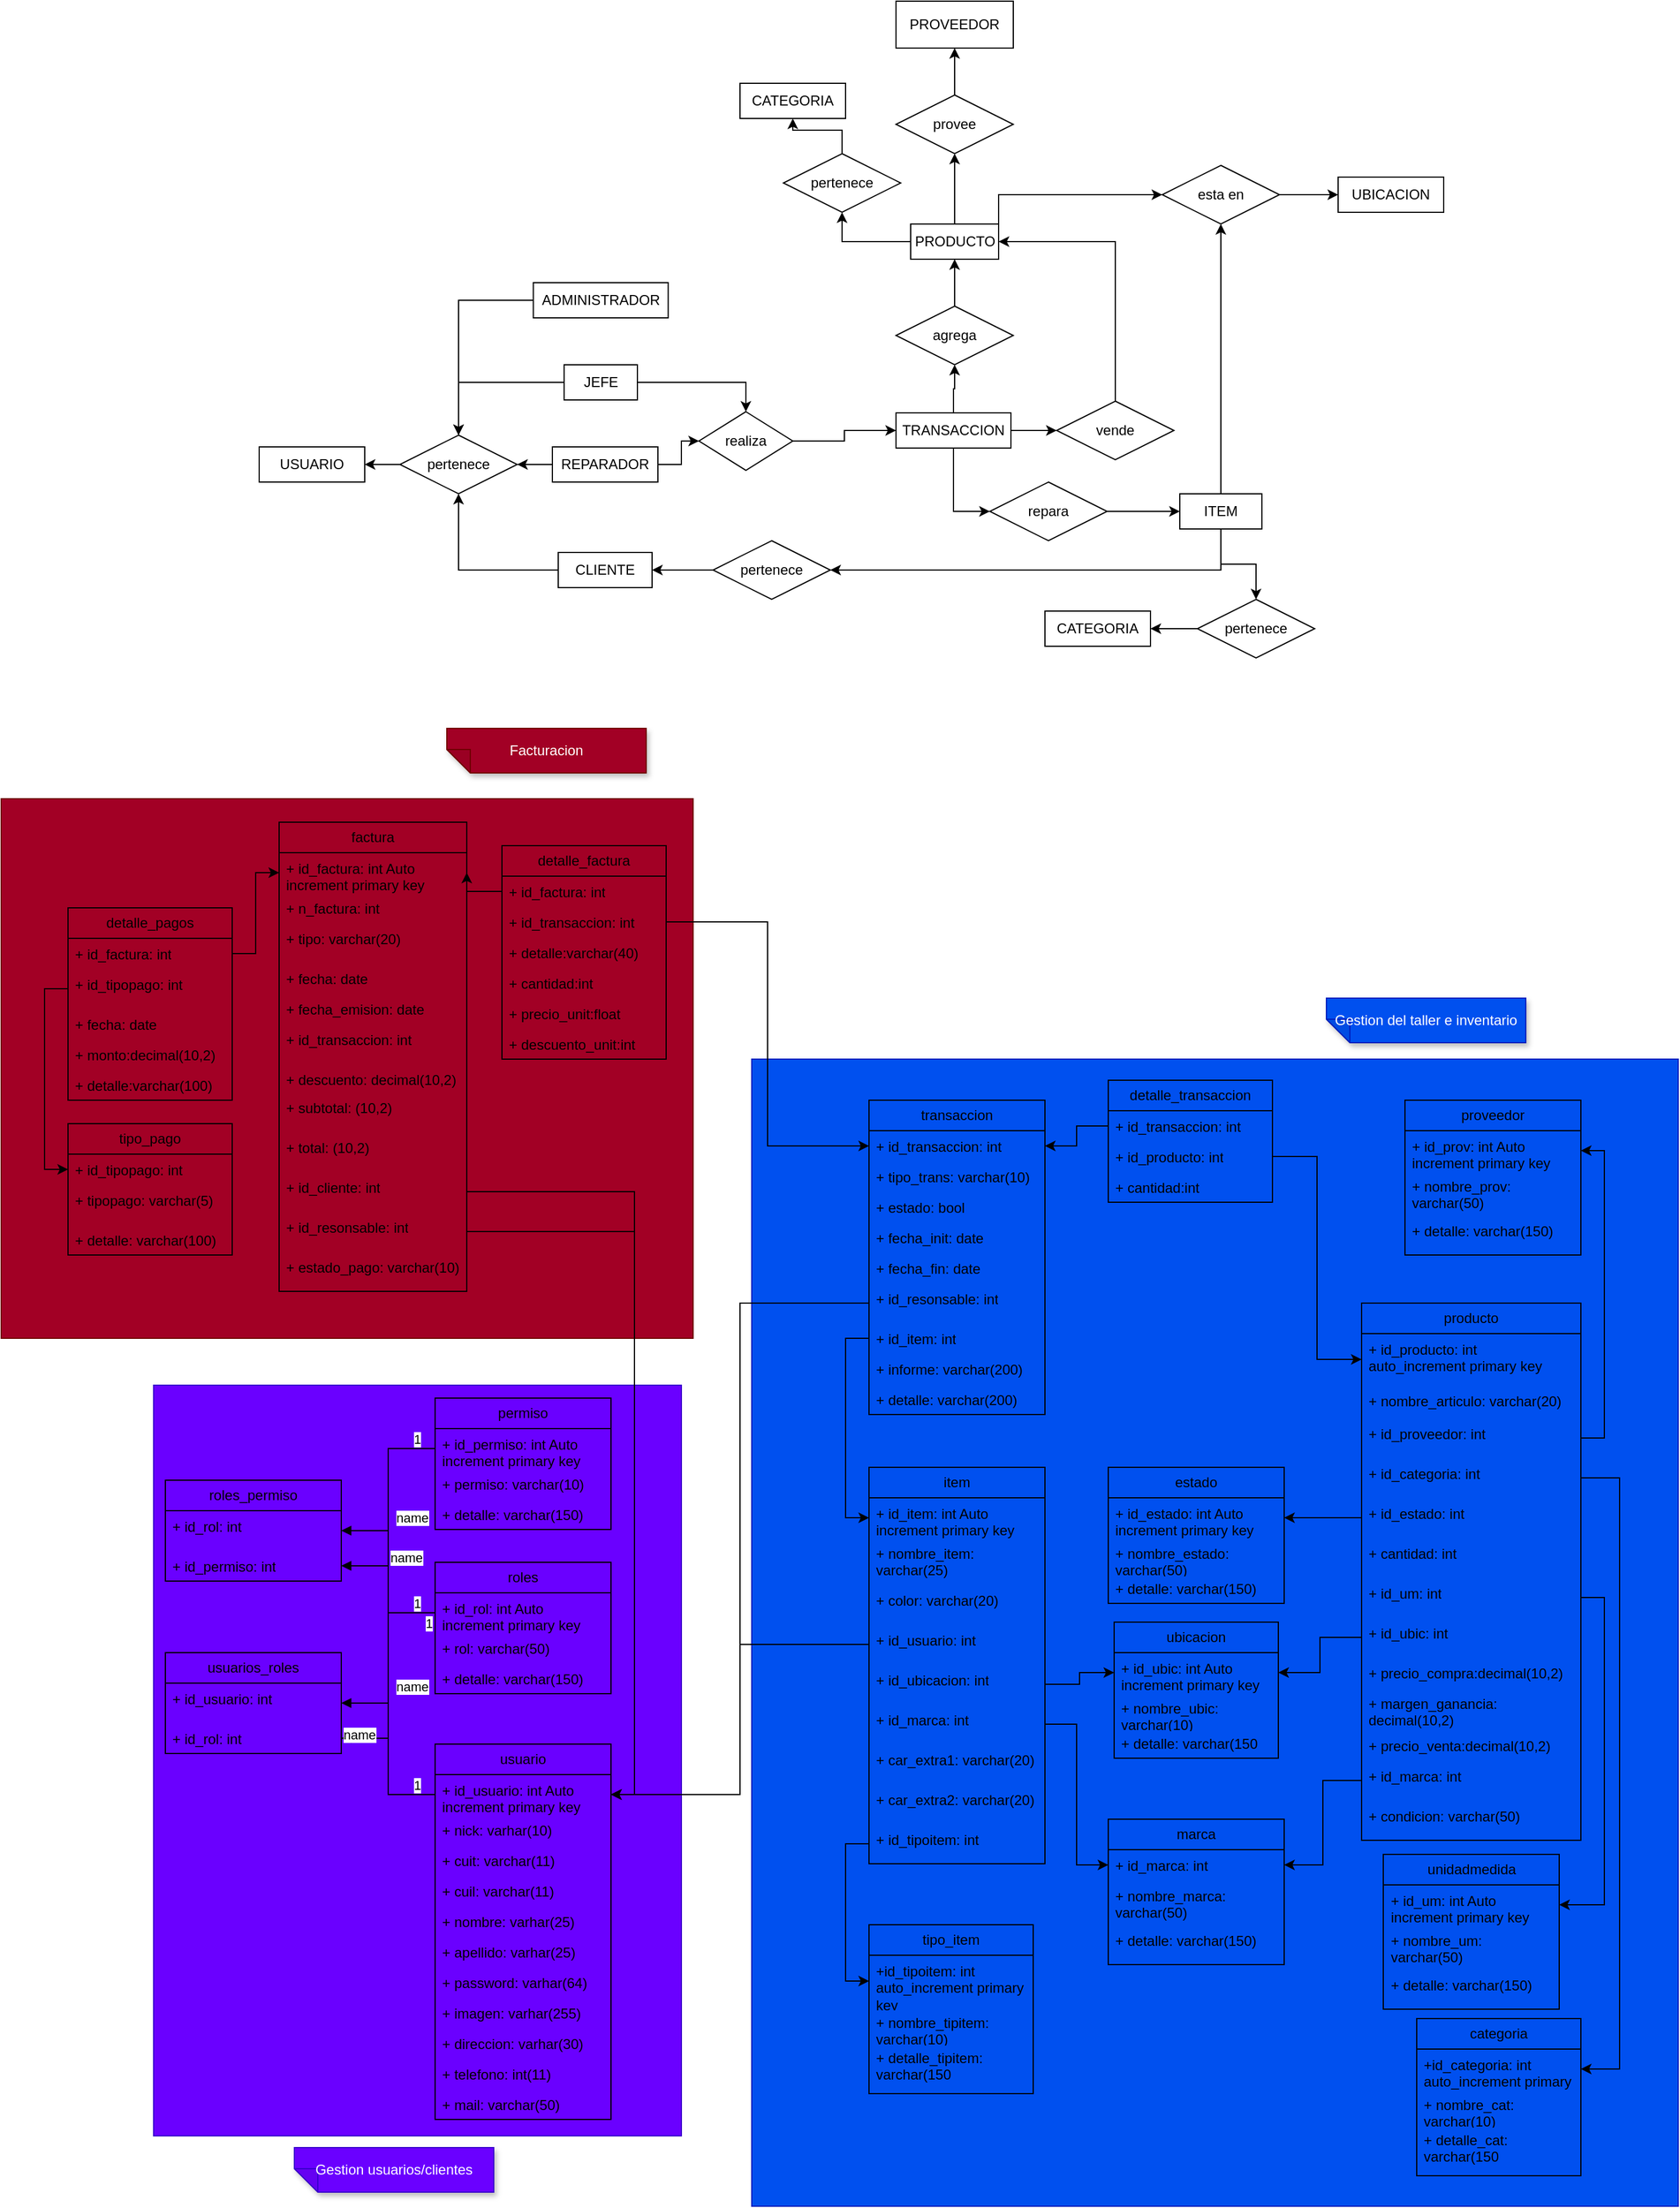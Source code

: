 <mxfile version="21.6.8" type="device">
  <diagram name="Página-1" id="KL7hros_8gFtWswWTued">
    <mxGraphModel dx="2808" dy="1750" grid="1" gridSize="10" guides="1" tooltips="1" connect="1" arrows="1" fold="1" page="1" pageScale="1" pageWidth="827" pageHeight="1169" math="0" shadow="0">
      <root>
        <mxCell id="0" />
        <mxCell id="1" parent="0" />
        <mxCell id="hIRkUQKFSJSfy8jgUmHw-79" value="" style="whiteSpace=wrap;html=1;fillColor=#0050ef;fontColor=#ffffff;strokeColor=#001DBC;" parent="1" vertex="1">
          <mxGeometry x="-340" y="112" width="790" height="978" as="geometry" />
        </mxCell>
        <mxCell id="hIRkUQKFSJSfy8jgUmHw-78" value="Gestion del taller e inventario" style="shape=note;whiteSpace=wrap;html=1;backgroundOutline=1;fontColor=#ffffff;darkOpacity=0.05;fillColor=#0050ef;strokeColor=#001DBC;fillStyle=solid;direction=west;gradientDirection=north;shadow=1;size=20;pointerEvents=1;align=center;" parent="1" vertex="1">
          <mxGeometry x="150" y="60" width="170" height="38" as="geometry" />
        </mxCell>
        <mxCell id="hIRkUQKFSJSfy8jgUmHw-75" value="" style="whiteSpace=wrap;html=1;fillColor=#a20025;fontColor=#ffffff;strokeColor=#6F0000;" parent="1" vertex="1">
          <mxGeometry x="-980" y="-110" width="590" height="460" as="geometry" />
        </mxCell>
        <mxCell id="hIRkUQKFSJSfy8jgUmHw-74" value="" style="whiteSpace=wrap;html=1;fillColor=#6a00ff;fontColor=#ffffff;strokeColor=#3700CC;" parent="1" vertex="1">
          <mxGeometry x="-850" y="390" width="450" height="640" as="geometry" />
        </mxCell>
        <mxCell id="4Juu3MWesEWuTdo3Fc_6-1" value="usuario" style="swimlane;fontStyle=0;childLayout=stackLayout;horizontal=1;startSize=26;fillColor=none;horizontalStack=0;resizeParent=1;resizeParentMax=0;resizeLast=0;collapsible=1;marginBottom=0;whiteSpace=wrap;html=1;" parent="1" vertex="1">
          <mxGeometry x="-610" y="696" width="150" height="320" as="geometry" />
        </mxCell>
        <mxCell id="4Juu3MWesEWuTdo3Fc_6-2" value="+ id_usuario: int Auto increment primary key" style="text;strokeColor=none;fillColor=none;align=left;verticalAlign=top;spacingLeft=4;spacingRight=4;overflow=hidden;rotatable=0;points=[[0,0.5],[1,0.5]];portConstraint=eastwest;whiteSpace=wrap;html=1;" parent="4Juu3MWesEWuTdo3Fc_6-1" vertex="1">
          <mxGeometry y="26" width="150" height="34" as="geometry" />
        </mxCell>
        <mxCell id="4Juu3MWesEWuTdo3Fc_6-4" value="+ nick: varhar(10)" style="text;strokeColor=none;fillColor=none;align=left;verticalAlign=top;spacingLeft=4;spacingRight=4;overflow=hidden;rotatable=0;points=[[0,0.5],[1,0.5]];portConstraint=eastwest;whiteSpace=wrap;html=1;" parent="4Juu3MWesEWuTdo3Fc_6-1" vertex="1">
          <mxGeometry y="60" width="150" height="26" as="geometry" />
        </mxCell>
        <mxCell id="EC8ZCRwTHWyci8RgwFiX-50" value="+ cuit: varchar(11)" style="text;strokeColor=none;fillColor=none;align=left;verticalAlign=top;spacingLeft=4;spacingRight=4;overflow=hidden;rotatable=0;points=[[0,0.5],[1,0.5]];portConstraint=eastwest;whiteSpace=wrap;html=1;" parent="4Juu3MWesEWuTdo3Fc_6-1" vertex="1">
          <mxGeometry y="86" width="150" height="26" as="geometry" />
        </mxCell>
        <mxCell id="EC8ZCRwTHWyci8RgwFiX-51" value="+ cuil: varchar(11)" style="text;strokeColor=none;fillColor=none;align=left;verticalAlign=top;spacingLeft=4;spacingRight=4;overflow=hidden;rotatable=0;points=[[0,0.5],[1,0.5]];portConstraint=eastwest;whiteSpace=wrap;html=1;" parent="4Juu3MWesEWuTdo3Fc_6-1" vertex="1">
          <mxGeometry y="112" width="150" height="26" as="geometry" />
        </mxCell>
        <mxCell id="EC8ZCRwTHWyci8RgwFiX-47" value="+ nombre: varhar(25)" style="text;strokeColor=none;fillColor=none;align=left;verticalAlign=top;spacingLeft=4;spacingRight=4;overflow=hidden;rotatable=0;points=[[0,0.5],[1,0.5]];portConstraint=eastwest;whiteSpace=wrap;html=1;" parent="4Juu3MWesEWuTdo3Fc_6-1" vertex="1">
          <mxGeometry y="138" width="150" height="26" as="geometry" />
        </mxCell>
        <mxCell id="EC8ZCRwTHWyci8RgwFiX-48" value="+ apellido: varhar(25)" style="text;strokeColor=none;fillColor=none;align=left;verticalAlign=top;spacingLeft=4;spacingRight=4;overflow=hidden;rotatable=0;points=[[0,0.5],[1,0.5]];portConstraint=eastwest;whiteSpace=wrap;html=1;" parent="4Juu3MWesEWuTdo3Fc_6-1" vertex="1">
          <mxGeometry y="164" width="150" height="26" as="geometry" />
        </mxCell>
        <mxCell id="4UDvw1Itwdwnb-R7770P-1" value="+ password: varhar(64)" style="text;strokeColor=none;fillColor=none;align=left;verticalAlign=top;spacingLeft=4;spacingRight=4;overflow=hidden;rotatable=0;points=[[0,0.5],[1,0.5]];portConstraint=eastwest;whiteSpace=wrap;html=1;" parent="4Juu3MWesEWuTdo3Fc_6-1" vertex="1">
          <mxGeometry y="190" width="150" height="26" as="geometry" />
        </mxCell>
        <mxCell id="4UDvw1Itwdwnb-R7770P-2" value="+ imagen: varhar(255)" style="text;strokeColor=none;fillColor=none;align=left;verticalAlign=top;spacingLeft=4;spacingRight=4;overflow=hidden;rotatable=0;points=[[0,0.5],[1,0.5]];portConstraint=eastwest;whiteSpace=wrap;html=1;" parent="4Juu3MWesEWuTdo3Fc_6-1" vertex="1">
          <mxGeometry y="216" width="150" height="26" as="geometry" />
        </mxCell>
        <mxCell id="4UDvw1Itwdwnb-R7770P-3" value="+ direccion: varhar(30)" style="text;strokeColor=none;fillColor=none;align=left;verticalAlign=top;spacingLeft=4;spacingRight=4;overflow=hidden;rotatable=0;points=[[0,0.5],[1,0.5]];portConstraint=eastwest;whiteSpace=wrap;html=1;" parent="4Juu3MWesEWuTdo3Fc_6-1" vertex="1">
          <mxGeometry y="242" width="150" height="26" as="geometry" />
        </mxCell>
        <mxCell id="4UDvw1Itwdwnb-R7770P-4" value="+ telefono: int(11)" style="text;strokeColor=none;fillColor=none;align=left;verticalAlign=top;spacingLeft=4;spacingRight=4;overflow=hidden;rotatable=0;points=[[0,0.5],[1,0.5]];portConstraint=eastwest;whiteSpace=wrap;html=1;" parent="4Juu3MWesEWuTdo3Fc_6-1" vertex="1">
          <mxGeometry y="268" width="150" height="26" as="geometry" />
        </mxCell>
        <mxCell id="4Juu3MWesEWuTdo3Fc_6-3" value="+ mail: varchar(50)" style="text;strokeColor=none;fillColor=none;align=left;verticalAlign=top;spacingLeft=4;spacingRight=4;overflow=hidden;rotatable=0;points=[[0,0.5],[1,0.5]];portConstraint=eastwest;whiteSpace=wrap;html=1;" parent="4Juu3MWesEWuTdo3Fc_6-1" vertex="1">
          <mxGeometry y="294" width="150" height="26" as="geometry" />
        </mxCell>
        <mxCell id="4Juu3MWesEWuTdo3Fc_6-9" value="transaccion" style="swimlane;fontStyle=0;childLayout=stackLayout;horizontal=1;startSize=26;fillColor=none;horizontalStack=0;resizeParent=1;resizeParentMax=0;resizeLast=0;collapsible=1;marginBottom=0;whiteSpace=wrap;html=1;" parent="1" vertex="1">
          <mxGeometry x="-240" y="147" width="150" height="268" as="geometry" />
        </mxCell>
        <mxCell id="4Juu3MWesEWuTdo3Fc_6-10" value="+ id_transaccion: int" style="text;strokeColor=none;fillColor=none;align=left;verticalAlign=top;spacingLeft=4;spacingRight=4;overflow=hidden;rotatable=0;points=[[0,0.5],[1,0.5]];portConstraint=eastwest;whiteSpace=wrap;html=1;" parent="4Juu3MWesEWuTdo3Fc_6-9" vertex="1">
          <mxGeometry y="26" width="150" height="26" as="geometry" />
        </mxCell>
        <mxCell id="4Juu3MWesEWuTdo3Fc_6-11" value="+ tipo_trans: varchar(10)" style="text;strokeColor=none;fillColor=none;align=left;verticalAlign=top;spacingLeft=4;spacingRight=4;overflow=hidden;rotatable=0;points=[[0,0.5],[1,0.5]];portConstraint=eastwest;whiteSpace=wrap;html=1;" parent="4Juu3MWesEWuTdo3Fc_6-9" vertex="1">
          <mxGeometry y="52" width="150" height="26" as="geometry" />
        </mxCell>
        <mxCell id="hIRkUQKFSJSfy8jgUmHw-31" value="+ estado: bool" style="text;strokeColor=none;fillColor=none;align=left;verticalAlign=top;spacingLeft=4;spacingRight=4;overflow=hidden;rotatable=0;points=[[0,0.5],[1,0.5]];portConstraint=eastwest;whiteSpace=wrap;html=1;" parent="4Juu3MWesEWuTdo3Fc_6-9" vertex="1">
          <mxGeometry y="78" width="150" height="26" as="geometry" />
        </mxCell>
        <mxCell id="4Juu3MWesEWuTdo3Fc_6-12" value="+ fecha_init: date" style="text;strokeColor=none;fillColor=none;align=left;verticalAlign=top;spacingLeft=4;spacingRight=4;overflow=hidden;rotatable=0;points=[[0,0.5],[1,0.5]];portConstraint=eastwest;whiteSpace=wrap;html=1;" parent="4Juu3MWesEWuTdo3Fc_6-9" vertex="1">
          <mxGeometry y="104" width="150" height="26" as="geometry" />
        </mxCell>
        <mxCell id="hIRkUQKFSJSfy8jgUmHw-19" value="+ fecha_fin: date" style="text;strokeColor=none;fillColor=none;align=left;verticalAlign=top;spacingLeft=4;spacingRight=4;overflow=hidden;rotatable=0;points=[[0,0.5],[1,0.5]];portConstraint=eastwest;whiteSpace=wrap;html=1;" parent="4Juu3MWesEWuTdo3Fc_6-9" vertex="1">
          <mxGeometry y="130" width="150" height="26" as="geometry" />
        </mxCell>
        <mxCell id="EC8ZCRwTHWyci8RgwFiX-57" value="+ id_resonsable: int" style="text;strokeColor=none;fillColor=none;align=left;verticalAlign=top;spacingLeft=4;spacingRight=4;overflow=hidden;rotatable=0;points=[[0,0.5],[1,0.5]];portConstraint=eastwest;whiteSpace=wrap;html=1;" parent="4Juu3MWesEWuTdo3Fc_6-9" vertex="1">
          <mxGeometry y="156" width="150" height="34" as="geometry" />
        </mxCell>
        <mxCell id="EC8ZCRwTHWyci8RgwFiX-56" value="+ id_item: int" style="text;strokeColor=none;fillColor=none;align=left;verticalAlign=top;spacingLeft=4;spacingRight=4;overflow=hidden;rotatable=0;points=[[0,0.5],[1,0.5]];portConstraint=eastwest;whiteSpace=wrap;html=1;" parent="4Juu3MWesEWuTdo3Fc_6-9" vertex="1">
          <mxGeometry y="190" width="150" height="26" as="geometry" />
        </mxCell>
        <mxCell id="hIRkUQKFSJSfy8jgUmHw-5" value="+ informe: varchar(200)" style="text;strokeColor=none;fillColor=none;align=left;verticalAlign=top;spacingLeft=4;spacingRight=4;overflow=hidden;rotatable=0;points=[[0,0.5],[1,0.5]];portConstraint=eastwest;whiteSpace=wrap;html=1;" parent="4Juu3MWesEWuTdo3Fc_6-9" vertex="1">
          <mxGeometry y="216" width="150" height="26" as="geometry" />
        </mxCell>
        <mxCell id="hIRkUQKFSJSfy8jgUmHw-18" value="+ detalle: varchar(200)" style="text;strokeColor=none;fillColor=none;align=left;verticalAlign=top;spacingLeft=4;spacingRight=4;overflow=hidden;rotatable=0;points=[[0,0.5],[1,0.5]];portConstraint=eastwest;whiteSpace=wrap;html=1;" parent="4Juu3MWesEWuTdo3Fc_6-9" vertex="1">
          <mxGeometry y="242" width="150" height="26" as="geometry" />
        </mxCell>
        <mxCell id="EC8ZCRwTHWyci8RgwFiX-1" value="detalle_transaccion" style="swimlane;fontStyle=0;childLayout=stackLayout;horizontal=1;startSize=26;fillColor=none;horizontalStack=0;resizeParent=1;resizeParentMax=0;resizeLast=0;collapsible=1;marginBottom=0;whiteSpace=wrap;html=1;" parent="1" vertex="1">
          <mxGeometry x="-36" y="130" width="140" height="104" as="geometry">
            <mxRectangle x="-220" y="50" width="140" height="30" as="alternateBounds" />
          </mxGeometry>
        </mxCell>
        <mxCell id="EC8ZCRwTHWyci8RgwFiX-2" value="+ id_transaccion: int" style="text;strokeColor=none;fillColor=none;align=left;verticalAlign=top;spacingLeft=4;spacingRight=4;overflow=hidden;rotatable=0;points=[[0,0.5],[1,0.5]];portConstraint=eastwest;whiteSpace=wrap;html=1;" parent="EC8ZCRwTHWyci8RgwFiX-1" vertex="1">
          <mxGeometry y="26" width="140" height="26" as="geometry" />
        </mxCell>
        <mxCell id="hIRkUQKFSJSfy8jgUmHw-6" value="+ id_producto: int" style="text;strokeColor=none;fillColor=none;align=left;verticalAlign=top;spacingLeft=4;spacingRight=4;overflow=hidden;rotatable=0;points=[[0,0.5],[1,0.5]];portConstraint=eastwest;whiteSpace=wrap;html=1;" parent="EC8ZCRwTHWyci8RgwFiX-1" vertex="1">
          <mxGeometry y="52" width="140" height="26" as="geometry" />
        </mxCell>
        <mxCell id="hIRkUQKFSJSfy8jgUmHw-9" value="+ cantidad:int" style="text;strokeColor=none;fillColor=none;align=left;verticalAlign=top;spacingLeft=4;spacingRight=4;overflow=hidden;rotatable=0;points=[[0,0.5],[1,0.5]];portConstraint=eastwest;whiteSpace=wrap;html=1;" parent="EC8ZCRwTHWyci8RgwFiX-1" vertex="1">
          <mxGeometry y="78" width="140" height="26" as="geometry" />
        </mxCell>
        <mxCell id="EC8ZCRwTHWyci8RgwFiX-16" value="name" style="endArrow=block;endFill=1;html=1;edgeStyle=orthogonalEdgeStyle;align=left;verticalAlign=top;rounded=0;entryX=1;entryY=0.5;entryDx=0;entryDy=0;exitX=0;exitY=0.5;exitDx=0;exitDy=0;" parent="1" source="EC8ZCRwTHWyci8RgwFiX-21" target="EC8ZCRwTHWyci8RgwFiX-34" edge="1">
          <mxGeometry x="-0.044" y="5" relative="1" as="geometry">
            <mxPoint x="-200" y="781" as="sourcePoint" />
            <mxPoint x="-310" y="837" as="targetPoint" />
            <mxPoint as="offset" />
          </mxGeometry>
        </mxCell>
        <mxCell id="EC8ZCRwTHWyci8RgwFiX-17" value="1" style="edgeLabel;resizable=0;html=1;align=left;verticalAlign=bottom;" parent="EC8ZCRwTHWyci8RgwFiX-16" connectable="0" vertex="1">
          <mxGeometry x="-1" relative="1" as="geometry">
            <mxPoint x="-20" as="offset" />
          </mxGeometry>
        </mxCell>
        <mxCell id="EC8ZCRwTHWyci8RgwFiX-20" value="roles" style="swimlane;fontStyle=0;childLayout=stackLayout;horizontal=1;startSize=26;fillColor=none;horizontalStack=0;resizeParent=1;resizeParentMax=0;resizeLast=0;collapsible=1;marginBottom=0;whiteSpace=wrap;html=1;" parent="1" vertex="1">
          <mxGeometry x="-610" y="541" width="150" height="112" as="geometry" />
        </mxCell>
        <mxCell id="EC8ZCRwTHWyci8RgwFiX-21" value="+ id_rol: int Auto increment primary&amp;nbsp;key" style="text;strokeColor=none;fillColor=none;align=left;verticalAlign=top;spacingLeft=4;spacingRight=4;overflow=hidden;rotatable=0;points=[[0,0.5],[1,0.5]];portConstraint=eastwest;whiteSpace=wrap;html=1;" parent="EC8ZCRwTHWyci8RgwFiX-20" vertex="1">
          <mxGeometry y="26" width="150" height="34" as="geometry" />
        </mxCell>
        <mxCell id="EC8ZCRwTHWyci8RgwFiX-22" value="+ rol: varchar(50)" style="text;strokeColor=none;fillColor=none;align=left;verticalAlign=top;spacingLeft=4;spacingRight=4;overflow=hidden;rotatable=0;points=[[0,0.5],[1,0.5]];portConstraint=eastwest;whiteSpace=wrap;html=1;" parent="EC8ZCRwTHWyci8RgwFiX-20" vertex="1">
          <mxGeometry y="60" width="150" height="26" as="geometry" />
        </mxCell>
        <mxCell id="EC8ZCRwTHWyci8RgwFiX-23" value="+ detalle: varchar(150)" style="text;strokeColor=none;fillColor=none;align=left;verticalAlign=top;spacingLeft=4;spacingRight=4;overflow=hidden;rotatable=0;points=[[0,0.5],[1,0.5]];portConstraint=eastwest;whiteSpace=wrap;html=1;" parent="EC8ZCRwTHWyci8RgwFiX-20" vertex="1">
          <mxGeometry y="86" width="150" height="26" as="geometry" />
        </mxCell>
        <mxCell id="EC8ZCRwTHWyci8RgwFiX-24" value="permiso" style="swimlane;fontStyle=0;childLayout=stackLayout;horizontal=1;startSize=26;fillColor=none;horizontalStack=0;resizeParent=1;resizeParentMax=0;resizeLast=0;collapsible=1;marginBottom=0;whiteSpace=wrap;html=1;" parent="1" vertex="1">
          <mxGeometry x="-610" y="401" width="150" height="112" as="geometry" />
        </mxCell>
        <mxCell id="EC8ZCRwTHWyci8RgwFiX-25" value="+ id_permiso: int Auto increment primary&amp;nbsp;key" style="text;strokeColor=none;fillColor=none;align=left;verticalAlign=top;spacingLeft=4;spacingRight=4;overflow=hidden;rotatable=0;points=[[0,0.5],[1,0.5]];portConstraint=eastwest;whiteSpace=wrap;html=1;" parent="EC8ZCRwTHWyci8RgwFiX-24" vertex="1">
          <mxGeometry y="26" width="150" height="34" as="geometry" />
        </mxCell>
        <mxCell id="EC8ZCRwTHWyci8RgwFiX-26" value="+ permiso: varchar(10)&amp;nbsp;" style="text;strokeColor=none;fillColor=none;align=left;verticalAlign=top;spacingLeft=4;spacingRight=4;overflow=hidden;rotatable=0;points=[[0,0.5],[1,0.5]];portConstraint=eastwest;whiteSpace=wrap;html=1;" parent="EC8ZCRwTHWyci8RgwFiX-24" vertex="1">
          <mxGeometry y="60" width="150" height="26" as="geometry" />
        </mxCell>
        <mxCell id="EC8ZCRwTHWyci8RgwFiX-27" value="+ detalle: varchar(150)" style="text;strokeColor=none;fillColor=none;align=left;verticalAlign=top;spacingLeft=4;spacingRight=4;overflow=hidden;rotatable=0;points=[[0,0.5],[1,0.5]];portConstraint=eastwest;whiteSpace=wrap;html=1;" parent="EC8ZCRwTHWyci8RgwFiX-24" vertex="1">
          <mxGeometry y="86" width="150" height="26" as="geometry" />
        </mxCell>
        <mxCell id="EC8ZCRwTHWyci8RgwFiX-28" value="roles_permiso" style="swimlane;fontStyle=0;childLayout=stackLayout;horizontal=1;startSize=26;fillColor=none;horizontalStack=0;resizeParent=1;resizeParentMax=0;resizeLast=0;collapsible=1;marginBottom=0;whiteSpace=wrap;html=1;" parent="1" vertex="1">
          <mxGeometry x="-840" y="471" width="150" height="86" as="geometry" />
        </mxCell>
        <mxCell id="EC8ZCRwTHWyci8RgwFiX-29" value="+ id_rol: int&amp;nbsp;" style="text;strokeColor=none;fillColor=none;align=left;verticalAlign=top;spacingLeft=4;spacingRight=4;overflow=hidden;rotatable=0;points=[[0,0.5],[1,0.5]];portConstraint=eastwest;whiteSpace=wrap;html=1;" parent="EC8ZCRwTHWyci8RgwFiX-28" vertex="1">
          <mxGeometry y="26" width="150" height="34" as="geometry" />
        </mxCell>
        <mxCell id="EC8ZCRwTHWyci8RgwFiX-30" value="+ id_permiso: int" style="text;strokeColor=none;fillColor=none;align=left;verticalAlign=top;spacingLeft=4;spacingRight=4;overflow=hidden;rotatable=0;points=[[0,0.5],[1,0.5]];portConstraint=eastwest;whiteSpace=wrap;html=1;" parent="EC8ZCRwTHWyci8RgwFiX-28" vertex="1">
          <mxGeometry y="60" width="150" height="26" as="geometry" />
        </mxCell>
        <mxCell id="EC8ZCRwTHWyci8RgwFiX-32" value="usuarios_roles" style="swimlane;fontStyle=0;childLayout=stackLayout;horizontal=1;startSize=26;fillColor=none;horizontalStack=0;resizeParent=1;resizeParentMax=0;resizeLast=0;collapsible=1;marginBottom=0;whiteSpace=wrap;html=1;" parent="1" vertex="1">
          <mxGeometry x="-840" y="618" width="150" height="86" as="geometry" />
        </mxCell>
        <mxCell id="EC8ZCRwTHWyci8RgwFiX-33" value="+ id_usuario: int" style="text;strokeColor=none;fillColor=none;align=left;verticalAlign=top;spacingLeft=4;spacingRight=4;overflow=hidden;rotatable=0;points=[[0,0.5],[1,0.5]];portConstraint=eastwest;whiteSpace=wrap;html=1;" parent="EC8ZCRwTHWyci8RgwFiX-32" vertex="1">
          <mxGeometry y="26" width="150" height="34" as="geometry" />
        </mxCell>
        <mxCell id="EC8ZCRwTHWyci8RgwFiX-34" value="+ id_rol: int" style="text;strokeColor=none;fillColor=none;align=left;verticalAlign=top;spacingLeft=4;spacingRight=4;overflow=hidden;rotatable=0;points=[[0,0.5],[1,0.5]];portConstraint=eastwest;whiteSpace=wrap;html=1;" parent="EC8ZCRwTHWyci8RgwFiX-32" vertex="1">
          <mxGeometry y="60" width="150" height="26" as="geometry" />
        </mxCell>
        <mxCell id="EC8ZCRwTHWyci8RgwFiX-37" value="name" style="endArrow=block;endFill=1;html=1;edgeStyle=orthogonalEdgeStyle;align=left;verticalAlign=top;rounded=0;entryX=1;entryY=0.5;entryDx=0;entryDy=0;exitX=0;exitY=0.5;exitDx=0;exitDy=0;" parent="1" source="4Juu3MWesEWuTdo3Fc_6-2" target="EC8ZCRwTHWyci8RgwFiX-33" edge="1">
          <mxGeometry x="1" y="14" relative="1" as="geometry">
            <mxPoint x="-190" y="821" as="sourcePoint" />
            <mxPoint x="-300" y="847" as="targetPoint" />
            <mxPoint as="offset" />
          </mxGeometry>
        </mxCell>
        <mxCell id="EC8ZCRwTHWyci8RgwFiX-38" value="1" style="edgeLabel;resizable=0;html=1;align=left;verticalAlign=bottom;" parent="EC8ZCRwTHWyci8RgwFiX-37" connectable="0" vertex="1">
          <mxGeometry x="-1" relative="1" as="geometry">
            <mxPoint x="-20" as="offset" />
          </mxGeometry>
        </mxCell>
        <mxCell id="EC8ZCRwTHWyci8RgwFiX-39" value="name" style="endArrow=block;endFill=1;html=1;edgeStyle=orthogonalEdgeStyle;align=left;verticalAlign=top;rounded=0;entryX=1;entryY=0.5;entryDx=0;entryDy=0;exitX=0;exitY=0.5;exitDx=0;exitDy=0;" parent="1" source="EC8ZCRwTHWyci8RgwFiX-25" target="EC8ZCRwTHWyci8RgwFiX-30" edge="1">
          <mxGeometry x="-0.044" y="5" relative="1" as="geometry">
            <mxPoint x="-180" y="831" as="sourcePoint" />
            <mxPoint x="-290" y="857" as="targetPoint" />
            <mxPoint as="offset" />
          </mxGeometry>
        </mxCell>
        <mxCell id="EC8ZCRwTHWyci8RgwFiX-40" value="1" style="edgeLabel;resizable=0;html=1;align=left;verticalAlign=bottom;" parent="EC8ZCRwTHWyci8RgwFiX-39" connectable="0" vertex="1">
          <mxGeometry x="-1" relative="1" as="geometry">
            <mxPoint x="-20" as="offset" />
          </mxGeometry>
        </mxCell>
        <mxCell id="EC8ZCRwTHWyci8RgwFiX-41" value="name" style="endArrow=block;endFill=1;html=1;edgeStyle=orthogonalEdgeStyle;align=left;verticalAlign=top;rounded=0;entryX=1;entryY=0.5;entryDx=0;entryDy=0;exitX=0;exitY=0.5;exitDx=0;exitDy=0;" parent="1" source="EC8ZCRwTHWyci8RgwFiX-21" target="EC8ZCRwTHWyci8RgwFiX-29" edge="1">
          <mxGeometry x="0.339" relative="1" as="geometry">
            <mxPoint x="-170" y="841" as="sourcePoint" />
            <mxPoint x="-280" y="867" as="targetPoint" />
            <mxPoint as="offset" />
          </mxGeometry>
        </mxCell>
        <mxCell id="EC8ZCRwTHWyci8RgwFiX-42" value="1" style="edgeLabel;resizable=0;html=1;align=left;verticalAlign=bottom;" parent="EC8ZCRwTHWyci8RgwFiX-41" connectable="0" vertex="1">
          <mxGeometry x="-1" relative="1" as="geometry">
            <mxPoint x="-10" y="17" as="offset" />
          </mxGeometry>
        </mxCell>
        <mxCell id="EC8ZCRwTHWyci8RgwFiX-52" value="item" style="swimlane;fontStyle=0;childLayout=stackLayout;horizontal=1;startSize=26;fillColor=none;horizontalStack=0;resizeParent=1;resizeParentMax=0;resizeLast=0;collapsible=1;marginBottom=0;whiteSpace=wrap;html=1;" parent="1" vertex="1">
          <mxGeometry x="-240" y="460" width="150" height="338" as="geometry" />
        </mxCell>
        <mxCell id="EC8ZCRwTHWyci8RgwFiX-53" value="+ id_item: int Auto increment primary&amp;nbsp;key" style="text;strokeColor=none;fillColor=none;align=left;verticalAlign=top;spacingLeft=4;spacingRight=4;overflow=hidden;rotatable=0;points=[[0,0.5],[1,0.5]];portConstraint=eastwest;whiteSpace=wrap;html=1;" parent="EC8ZCRwTHWyci8RgwFiX-52" vertex="1">
          <mxGeometry y="26" width="150" height="34" as="geometry" />
        </mxCell>
        <mxCell id="EC8ZCRwTHWyci8RgwFiX-54" value="+ nombre_item: varchar(25)" style="text;strokeColor=none;fillColor=none;align=left;verticalAlign=top;spacingLeft=4;spacingRight=4;overflow=hidden;rotatable=0;points=[[0,0.5],[1,0.5]];portConstraint=eastwest;whiteSpace=wrap;html=1;" parent="EC8ZCRwTHWyci8RgwFiX-52" vertex="1">
          <mxGeometry y="60" width="150" height="40" as="geometry" />
        </mxCell>
        <mxCell id="6sPSrNAPXUFIh3HD-Fym-20" value="+ color: varchar(20)" style="text;strokeColor=none;fillColor=none;align=left;verticalAlign=top;spacingLeft=4;spacingRight=4;overflow=hidden;rotatable=0;points=[[0,0.5],[1,0.5]];portConstraint=eastwest;whiteSpace=wrap;html=1;" parent="EC8ZCRwTHWyci8RgwFiX-52" vertex="1">
          <mxGeometry y="100" width="150" height="34" as="geometry" />
        </mxCell>
        <mxCell id="TdmiNr8Igqc1RUE94h2u-1" value="+ id_usuario: int" style="text;strokeColor=none;fillColor=none;align=left;verticalAlign=top;spacingLeft=4;spacingRight=4;overflow=hidden;rotatable=0;points=[[0,0.5],[1,0.5]];portConstraint=eastwest;whiteSpace=wrap;html=1;" parent="EC8ZCRwTHWyci8RgwFiX-52" vertex="1">
          <mxGeometry y="134" width="150" height="34" as="geometry" />
        </mxCell>
        <mxCell id="TdmiNr8Igqc1RUE94h2u-3" value="+ id_ubicacion: int" style="text;strokeColor=none;fillColor=none;align=left;verticalAlign=top;spacingLeft=4;spacingRight=4;overflow=hidden;rotatable=0;points=[[0,0.5],[1,0.5]];portConstraint=eastwest;whiteSpace=wrap;html=1;" parent="EC8ZCRwTHWyci8RgwFiX-52" vertex="1">
          <mxGeometry y="168" width="150" height="34" as="geometry" />
        </mxCell>
        <mxCell id="TdmiNr8Igqc1RUE94h2u-39" value="+ id_marca: int" style="text;strokeColor=none;fillColor=none;align=left;verticalAlign=top;spacingLeft=4;spacingRight=4;overflow=hidden;rotatable=0;points=[[0,0.5],[1,0.5]];portConstraint=eastwest;whiteSpace=wrap;html=1;" parent="EC8ZCRwTHWyci8RgwFiX-52" vertex="1">
          <mxGeometry y="202" width="150" height="34" as="geometry" />
        </mxCell>
        <mxCell id="6sPSrNAPXUFIh3HD-Fym-21" value="+ car_extra1: varchar(20)" style="text;strokeColor=none;fillColor=none;align=left;verticalAlign=top;spacingLeft=4;spacingRight=4;overflow=hidden;rotatable=0;points=[[0,0.5],[1,0.5]];portConstraint=eastwest;whiteSpace=wrap;html=1;" parent="EC8ZCRwTHWyci8RgwFiX-52" vertex="1">
          <mxGeometry y="236" width="150" height="34" as="geometry" />
        </mxCell>
        <mxCell id="6sPSrNAPXUFIh3HD-Fym-22" value="+ car_extra2: varchar(20)" style="text;strokeColor=none;fillColor=none;align=left;verticalAlign=top;spacingLeft=4;spacingRight=4;overflow=hidden;rotatable=0;points=[[0,0.5],[1,0.5]];portConstraint=eastwest;whiteSpace=wrap;html=1;" parent="EC8ZCRwTHWyci8RgwFiX-52" vertex="1">
          <mxGeometry y="270" width="150" height="34" as="geometry" />
        </mxCell>
        <mxCell id="EC8ZCRwTHWyci8RgwFiX-55" value="+ id_tipoitem: int" style="text;strokeColor=none;fillColor=none;align=left;verticalAlign=top;spacingLeft=4;spacingRight=4;overflow=hidden;rotatable=0;points=[[0,0.5],[1,0.5]];portConstraint=eastwest;whiteSpace=wrap;html=1;" parent="EC8ZCRwTHWyci8RgwFiX-52" vertex="1">
          <mxGeometry y="304" width="150" height="34" as="geometry" />
        </mxCell>
        <mxCell id="TdmiNr8Igqc1RUE94h2u-5" value="producto" style="swimlane;fontStyle=0;childLayout=stackLayout;horizontal=1;startSize=26;fillColor=none;horizontalStack=0;resizeParent=1;resizeParentMax=0;resizeLast=0;collapsible=1;marginBottom=0;whiteSpace=wrap;html=1;" parent="1" vertex="1">
          <mxGeometry x="180" y="320" width="187" height="458" as="geometry" />
        </mxCell>
        <mxCell id="TdmiNr8Igqc1RUE94h2u-6" value="+ id_producto: int auto_increment primary key" style="text;strokeColor=none;fillColor=none;align=left;verticalAlign=top;spacingLeft=4;spacingRight=4;overflow=hidden;rotatable=0;points=[[0,0.5],[1,0.5]];portConstraint=eastwest;whiteSpace=wrap;html=1;" parent="TdmiNr8Igqc1RUE94h2u-5" vertex="1">
          <mxGeometry y="26" width="187" height="44" as="geometry" />
        </mxCell>
        <mxCell id="TdmiNr8Igqc1RUE94h2u-7" value="+ nombre_articulo: varchar(20)" style="text;strokeColor=none;fillColor=none;align=left;verticalAlign=top;spacingLeft=4;spacingRight=4;overflow=hidden;rotatable=0;points=[[0,0.5],[1,0.5]];portConstraint=eastwest;whiteSpace=wrap;html=1;" parent="TdmiNr8Igqc1RUE94h2u-5" vertex="1">
          <mxGeometry y="70" width="187" height="28" as="geometry" />
        </mxCell>
        <mxCell id="TdmiNr8Igqc1RUE94h2u-9" value="+ id_proveedor: int" style="text;strokeColor=none;fillColor=none;align=left;verticalAlign=top;spacingLeft=4;spacingRight=4;overflow=hidden;rotatable=0;points=[[0,0.5],[1,0.5]];portConstraint=eastwest;whiteSpace=wrap;html=1;" parent="TdmiNr8Igqc1RUE94h2u-5" vertex="1">
          <mxGeometry y="98" width="187" height="34" as="geometry" />
        </mxCell>
        <mxCell id="TdmiNr8Igqc1RUE94h2u-8" value="+ id_categoria: int" style="text;strokeColor=none;fillColor=none;align=left;verticalAlign=top;spacingLeft=4;spacingRight=4;overflow=hidden;rotatable=0;points=[[0,0.5],[1,0.5]];portConstraint=eastwest;whiteSpace=wrap;html=1;" parent="TdmiNr8Igqc1RUE94h2u-5" vertex="1">
          <mxGeometry y="132" width="187" height="34" as="geometry" />
        </mxCell>
        <mxCell id="TdmiNr8Igqc1RUE94h2u-2" value="+ id_estado: int" style="text;strokeColor=none;fillColor=none;align=left;verticalAlign=top;spacingLeft=4;spacingRight=4;overflow=hidden;rotatable=0;points=[[0,0.5],[1,0.5]];portConstraint=eastwest;whiteSpace=wrap;html=1;" parent="TdmiNr8Igqc1RUE94h2u-5" vertex="1">
          <mxGeometry y="166" width="187" height="34" as="geometry" />
        </mxCell>
        <mxCell id="TdmiNr8Igqc1RUE94h2u-10" value="+ cantidad: int" style="text;strokeColor=none;fillColor=none;align=left;verticalAlign=top;spacingLeft=4;spacingRight=4;overflow=hidden;rotatable=0;points=[[0,0.5],[1,0.5]];portConstraint=eastwest;whiteSpace=wrap;html=1;" parent="TdmiNr8Igqc1RUE94h2u-5" vertex="1">
          <mxGeometry y="200" width="187" height="34" as="geometry" />
        </mxCell>
        <mxCell id="TdmiNr8Igqc1RUE94h2u-42" value="+ id_um: int" style="text;strokeColor=none;fillColor=none;align=left;verticalAlign=top;spacingLeft=4;spacingRight=4;overflow=hidden;rotatable=0;points=[[0,0.5],[1,0.5]];portConstraint=eastwest;whiteSpace=wrap;html=1;" parent="TdmiNr8Igqc1RUE94h2u-5" vertex="1">
          <mxGeometry y="234" width="187" height="34" as="geometry" />
        </mxCell>
        <mxCell id="TdmiNr8Igqc1RUE94h2u-11" value="+&amp;nbsp;id_ubic&lt;span style=&quot;background-color: initial;&quot;&gt;: int&lt;/span&gt;" style="text;strokeColor=none;fillColor=none;align=left;verticalAlign=top;spacingLeft=4;spacingRight=4;overflow=hidden;rotatable=0;points=[[0,0.5],[1,0.5]];portConstraint=eastwest;whiteSpace=wrap;html=1;" parent="TdmiNr8Igqc1RUE94h2u-5" vertex="1">
          <mxGeometry y="268" width="187" height="34" as="geometry" />
        </mxCell>
        <mxCell id="hIRkUQKFSJSfy8jgUmHw-10" value="+ precio_compra:decimal(10,2)" style="text;strokeColor=none;fillColor=none;align=left;verticalAlign=top;spacingLeft=4;spacingRight=4;overflow=hidden;rotatable=0;points=[[0,0.5],[1,0.5]];portConstraint=eastwest;whiteSpace=wrap;html=1;" parent="TdmiNr8Igqc1RUE94h2u-5" vertex="1">
          <mxGeometry y="302" width="187" height="26" as="geometry" />
        </mxCell>
        <mxCell id="x99tJViRSafAVdn5bmTA-4" value="+ margen_ganancia: decimal(10,2)" style="text;strokeColor=none;fillColor=none;align=left;verticalAlign=top;spacingLeft=4;spacingRight=4;overflow=hidden;rotatable=0;points=[[0,0.5],[1,0.5]];portConstraint=eastwest;whiteSpace=wrap;html=1;" parent="TdmiNr8Igqc1RUE94h2u-5" vertex="1">
          <mxGeometry y="328" width="187" height="36" as="geometry" />
        </mxCell>
        <mxCell id="hIRkUQKFSJSfy8jgUmHw-11" value="+ precio_venta:decimal(10,2)" style="text;strokeColor=none;fillColor=none;align=left;verticalAlign=top;spacingLeft=4;spacingRight=4;overflow=hidden;rotatable=0;points=[[0,0.5],[1,0.5]];portConstraint=eastwest;whiteSpace=wrap;html=1;" parent="TdmiNr8Igqc1RUE94h2u-5" vertex="1">
          <mxGeometry y="364" width="187" height="26" as="geometry" />
        </mxCell>
        <mxCell id="TdmiNr8Igqc1RUE94h2u-43" value="+ id_marca: int" style="text;strokeColor=none;fillColor=none;align=left;verticalAlign=top;spacingLeft=4;spacingRight=4;overflow=hidden;rotatable=0;points=[[0,0.5],[1,0.5]];portConstraint=eastwest;whiteSpace=wrap;html=1;" parent="TdmiNr8Igqc1RUE94h2u-5" vertex="1">
          <mxGeometry y="390" width="187" height="34" as="geometry" />
        </mxCell>
        <mxCell id="-F1uqRPCPZyPXp2PSePH-3" value="+ condicion: varchar(50)" style="text;strokeColor=none;fillColor=none;align=left;verticalAlign=top;spacingLeft=4;spacingRight=4;overflow=hidden;rotatable=0;points=[[0,0.5],[1,0.5]];portConstraint=eastwest;whiteSpace=wrap;html=1;" parent="TdmiNr8Igqc1RUE94h2u-5" vertex="1">
          <mxGeometry y="424" width="187" height="34" as="geometry" />
        </mxCell>
        <mxCell id="TdmiNr8Igqc1RUE94h2u-13" value="ubicacion" style="swimlane;fontStyle=0;childLayout=stackLayout;horizontal=1;startSize=26;fillColor=none;horizontalStack=0;resizeParent=1;resizeParentMax=0;resizeLast=0;collapsible=1;marginBottom=0;whiteSpace=wrap;html=1;" parent="1" vertex="1">
          <mxGeometry x="-31" y="592" width="140" height="116" as="geometry" />
        </mxCell>
        <mxCell id="TdmiNr8Igqc1RUE94h2u-14" value="+ id_ubic: int Auto increment primary&amp;nbsp;key" style="text;strokeColor=none;fillColor=none;align=left;verticalAlign=top;spacingLeft=4;spacingRight=4;overflow=hidden;rotatable=0;points=[[0,0.5],[1,0.5]];portConstraint=eastwest;whiteSpace=wrap;html=1;" parent="TdmiNr8Igqc1RUE94h2u-13" vertex="1">
          <mxGeometry y="26" width="140" height="34" as="geometry" />
        </mxCell>
        <mxCell id="TdmiNr8Igqc1RUE94h2u-15" value="+ nombre_ubic: varchar(10)" style="text;strokeColor=none;fillColor=none;align=left;verticalAlign=top;spacingLeft=4;spacingRight=4;overflow=hidden;rotatable=0;points=[[0,0.5],[1,0.5]];portConstraint=eastwest;whiteSpace=wrap;html=1;" parent="TdmiNr8Igqc1RUE94h2u-13" vertex="1">
          <mxGeometry y="60" width="140" height="30" as="geometry" />
        </mxCell>
        <mxCell id="TdmiNr8Igqc1RUE94h2u-16" value="+ detalle: varchar(150" style="text;strokeColor=none;fillColor=none;align=left;verticalAlign=top;spacingLeft=4;spacingRight=4;overflow=hidden;rotatable=0;points=[[0,0.5],[1,0.5]];portConstraint=eastwest;whiteSpace=wrap;html=1;" parent="TdmiNr8Igqc1RUE94h2u-13" vertex="1">
          <mxGeometry y="90" width="140" height="26" as="geometry" />
        </mxCell>
        <mxCell id="TdmiNr8Igqc1RUE94h2u-28" value="unidadmedida" style="swimlane;fontStyle=0;childLayout=stackLayout;horizontal=1;startSize=26;fillColor=none;horizontalStack=0;resizeParent=1;resizeParentMax=0;resizeLast=0;collapsible=1;marginBottom=0;whiteSpace=wrap;html=1;" parent="1" vertex="1">
          <mxGeometry x="198.5" y="790" width="150" height="132" as="geometry" />
        </mxCell>
        <mxCell id="TdmiNr8Igqc1RUE94h2u-29" value="+ id_um: int Auto increment primary&amp;nbsp;key" style="text;strokeColor=none;fillColor=none;align=left;verticalAlign=top;spacingLeft=4;spacingRight=4;overflow=hidden;rotatable=0;points=[[0,0.5],[1,0.5]];portConstraint=eastwest;whiteSpace=wrap;html=1;" parent="TdmiNr8Igqc1RUE94h2u-28" vertex="1">
          <mxGeometry y="26" width="150" height="34" as="geometry" />
        </mxCell>
        <mxCell id="TdmiNr8Igqc1RUE94h2u-30" value="+ nombre_um: varchar(50)" style="text;strokeColor=none;fillColor=none;align=left;verticalAlign=top;spacingLeft=4;spacingRight=4;overflow=hidden;rotatable=0;points=[[0,0.5],[1,0.5]];portConstraint=eastwest;whiteSpace=wrap;html=1;" parent="TdmiNr8Igqc1RUE94h2u-28" vertex="1">
          <mxGeometry y="60" width="150" height="38" as="geometry" />
        </mxCell>
        <mxCell id="TdmiNr8Igqc1RUE94h2u-31" value="+ detalle: varchar(150)" style="text;strokeColor=none;fillColor=none;align=left;verticalAlign=top;spacingLeft=4;spacingRight=4;overflow=hidden;rotatable=0;points=[[0,0.5],[1,0.5]];portConstraint=eastwest;whiteSpace=wrap;html=1;" parent="TdmiNr8Igqc1RUE94h2u-28" vertex="1">
          <mxGeometry y="98" width="150" height="34" as="geometry" />
        </mxCell>
        <mxCell id="TdmiNr8Igqc1RUE94h2u-35" value="marca" style="swimlane;fontStyle=0;childLayout=stackLayout;horizontal=1;startSize=26;fillColor=none;horizontalStack=0;resizeParent=1;resizeParentMax=0;resizeLast=0;collapsible=1;marginBottom=0;whiteSpace=wrap;html=1;" parent="1" vertex="1">
          <mxGeometry x="-36" y="760" width="150" height="124" as="geometry" />
        </mxCell>
        <mxCell id="TdmiNr8Igqc1RUE94h2u-36" value="+ id_marca: int" style="text;strokeColor=none;fillColor=none;align=left;verticalAlign=top;spacingLeft=4;spacingRight=4;overflow=hidden;rotatable=0;points=[[0,0.5],[1,0.5]];portConstraint=eastwest;whiteSpace=wrap;html=1;" parent="TdmiNr8Igqc1RUE94h2u-35" vertex="1">
          <mxGeometry y="26" width="150" height="26" as="geometry" />
        </mxCell>
        <mxCell id="TdmiNr8Igqc1RUE94h2u-37" value="+ nombre_marca: varchar(50)" style="text;strokeColor=none;fillColor=none;align=left;verticalAlign=top;spacingLeft=4;spacingRight=4;overflow=hidden;rotatable=0;points=[[0,0.5],[1,0.5]];portConstraint=eastwest;whiteSpace=wrap;html=1;" parent="TdmiNr8Igqc1RUE94h2u-35" vertex="1">
          <mxGeometry y="52" width="150" height="38" as="geometry" />
        </mxCell>
        <mxCell id="TdmiNr8Igqc1RUE94h2u-38" value="+ detalle: varchar(150)" style="text;strokeColor=none;fillColor=none;align=left;verticalAlign=top;spacingLeft=4;spacingRight=4;overflow=hidden;rotatable=0;points=[[0,0.5],[1,0.5]];portConstraint=eastwest;whiteSpace=wrap;html=1;" parent="TdmiNr8Igqc1RUE94h2u-35" vertex="1">
          <mxGeometry y="90" width="150" height="34" as="geometry" />
        </mxCell>
        <mxCell id="hIRkUQKFSJSfy8jgUmHw-20" value="factura" style="swimlane;fontStyle=0;childLayout=stackLayout;horizontal=1;startSize=26;fillColor=none;horizontalStack=0;resizeParent=1;resizeParentMax=0;resizeLast=0;collapsible=1;marginBottom=0;whiteSpace=wrap;html=1;" parent="1" vertex="1">
          <mxGeometry x="-743" y="-90" width="160" height="400" as="geometry" />
        </mxCell>
        <mxCell id="hIRkUQKFSJSfy8jgUmHw-21" value="+ id_factura: int Auto increment primary&amp;nbsp;key" style="text;strokeColor=none;fillColor=none;align=left;verticalAlign=top;spacingLeft=4;spacingRight=4;overflow=hidden;rotatable=0;points=[[0,0.5],[1,0.5]];portConstraint=eastwest;whiteSpace=wrap;html=1;" parent="hIRkUQKFSJSfy8jgUmHw-20" vertex="1">
          <mxGeometry y="26" width="160" height="34" as="geometry" />
        </mxCell>
        <mxCell id="hIRkUQKFSJSfy8jgUmHw-41" value="+ n_factura: int" style="text;strokeColor=none;fillColor=none;align=left;verticalAlign=top;spacingLeft=4;spacingRight=4;overflow=hidden;rotatable=0;points=[[0,0.5],[1,0.5]];portConstraint=eastwest;whiteSpace=wrap;html=1;" parent="hIRkUQKFSJSfy8jgUmHw-20" vertex="1">
          <mxGeometry y="60" width="160" height="26" as="geometry" />
        </mxCell>
        <mxCell id="hIRkUQKFSJSfy8jgUmHw-42" value="+ tipo: varchar(20)" style="text;strokeColor=none;fillColor=none;align=left;verticalAlign=top;spacingLeft=4;spacingRight=4;overflow=hidden;rotatable=0;points=[[0,0.5],[1,0.5]];portConstraint=eastwest;whiteSpace=wrap;html=1;" parent="hIRkUQKFSJSfy8jgUmHw-20" vertex="1">
          <mxGeometry y="86" width="160" height="34" as="geometry" />
        </mxCell>
        <mxCell id="hIRkUQKFSJSfy8jgUmHw-23" value="+ fecha: date" style="text;strokeColor=none;fillColor=none;align=left;verticalAlign=top;spacingLeft=4;spacingRight=4;overflow=hidden;rotatable=0;points=[[0,0.5],[1,0.5]];portConstraint=eastwest;whiteSpace=wrap;html=1;" parent="hIRkUQKFSJSfy8jgUmHw-20" vertex="1">
          <mxGeometry y="120" width="160" height="26" as="geometry" />
        </mxCell>
        <mxCell id="x99tJViRSafAVdn5bmTA-1" value="+ fecha_emision: date" style="text;strokeColor=none;fillColor=none;align=left;verticalAlign=top;spacingLeft=4;spacingRight=4;overflow=hidden;rotatable=0;points=[[0,0.5],[1,0.5]];portConstraint=eastwest;whiteSpace=wrap;html=1;" parent="hIRkUQKFSJSfy8jgUmHw-20" vertex="1">
          <mxGeometry y="146" width="160" height="26" as="geometry" />
        </mxCell>
        <mxCell id="hIRkUQKFSJSfy8jgUmHw-49" value="+ id_transaccion: int" style="text;strokeColor=none;fillColor=none;align=left;verticalAlign=top;spacingLeft=4;spacingRight=4;overflow=hidden;rotatable=0;points=[[0,0.5],[1,0.5]];portConstraint=eastwest;whiteSpace=wrap;html=1;" parent="hIRkUQKFSJSfy8jgUmHw-20" vertex="1">
          <mxGeometry y="172" width="160" height="34" as="geometry" />
        </mxCell>
        <mxCell id="hIRkUQKFSJSfy8jgUmHw-39" value="+ descuento:&amp;nbsp;decimal(10,2)" style="text;strokeColor=none;fillColor=none;align=left;verticalAlign=top;spacingLeft=4;spacingRight=4;overflow=hidden;rotatable=0;points=[[0,0.5],[1,0.5]];portConstraint=eastwest;whiteSpace=wrap;html=1;" parent="hIRkUQKFSJSfy8jgUmHw-20" vertex="1">
          <mxGeometry y="206" width="160" height="24" as="geometry" />
        </mxCell>
        <mxCell id="hIRkUQKFSJSfy8jgUmHw-38" value="+ subtotal: (10,2)" style="text;strokeColor=none;fillColor=none;align=left;verticalAlign=top;spacingLeft=4;spacingRight=4;overflow=hidden;rotatable=0;points=[[0,0.5],[1,0.5]];portConstraint=eastwest;whiteSpace=wrap;html=1;" parent="hIRkUQKFSJSfy8jgUmHw-20" vertex="1">
          <mxGeometry y="230" width="160" height="34" as="geometry" />
        </mxCell>
        <mxCell id="hIRkUQKFSJSfy8jgUmHw-37" value="+ total: (10,2)" style="text;strokeColor=none;fillColor=none;align=left;verticalAlign=top;spacingLeft=4;spacingRight=4;overflow=hidden;rotatable=0;points=[[0,0.5],[1,0.5]];portConstraint=eastwest;whiteSpace=wrap;html=1;" parent="hIRkUQKFSJSfy8jgUmHw-20" vertex="1">
          <mxGeometry y="264" width="160" height="34" as="geometry" />
        </mxCell>
        <mxCell id="hIRkUQKFSJSfy8jgUmHw-26" value="+ id_cliente: int" style="text;strokeColor=none;fillColor=none;align=left;verticalAlign=top;spacingLeft=4;spacingRight=4;overflow=hidden;rotatable=0;points=[[0,0.5],[1,0.5]];portConstraint=eastwest;whiteSpace=wrap;html=1;" parent="hIRkUQKFSJSfy8jgUmHw-20" vertex="1">
          <mxGeometry y="298" width="160" height="34" as="geometry" />
        </mxCell>
        <mxCell id="hIRkUQKFSJSfy8jgUmHw-25" value="+ id_resonsable: int" style="text;strokeColor=none;fillColor=none;align=left;verticalAlign=top;spacingLeft=4;spacingRight=4;overflow=hidden;rotatable=0;points=[[0,0.5],[1,0.5]];portConstraint=eastwest;whiteSpace=wrap;html=1;" parent="hIRkUQKFSJSfy8jgUmHw-20" vertex="1">
          <mxGeometry y="332" width="160" height="34" as="geometry" />
        </mxCell>
        <mxCell id="hIRkUQKFSJSfy8jgUmHw-63" value="+ estado_pago: varchar(10)" style="text;strokeColor=none;fillColor=none;align=left;verticalAlign=top;spacingLeft=4;spacingRight=4;overflow=hidden;rotatable=0;points=[[0,0.5],[1,0.5]];portConstraint=eastwest;whiteSpace=wrap;html=1;" parent="hIRkUQKFSJSfy8jgUmHw-20" vertex="1">
          <mxGeometry y="366" width="160" height="34" as="geometry" />
        </mxCell>
        <mxCell id="hIRkUQKFSJSfy8jgUmHw-32" value="estado" style="swimlane;fontStyle=0;childLayout=stackLayout;horizontal=1;startSize=26;fillColor=none;horizontalStack=0;resizeParent=1;resizeParentMax=0;resizeLast=0;collapsible=1;marginBottom=0;whiteSpace=wrap;html=1;" parent="1" vertex="1">
          <mxGeometry x="-36" y="460" width="150" height="116" as="geometry" />
        </mxCell>
        <mxCell id="hIRkUQKFSJSfy8jgUmHw-33" value="+ id_estado: int Auto increment primary&amp;nbsp;key" style="text;strokeColor=none;fillColor=none;align=left;verticalAlign=top;spacingLeft=4;spacingRight=4;overflow=hidden;rotatable=0;points=[[0,0.5],[1,0.5]];portConstraint=eastwest;whiteSpace=wrap;html=1;" parent="hIRkUQKFSJSfy8jgUmHw-32" vertex="1">
          <mxGeometry y="26" width="150" height="34" as="geometry" />
        </mxCell>
        <mxCell id="hIRkUQKFSJSfy8jgUmHw-34" value="+ nombre_estado: varchar(50)" style="text;strokeColor=none;fillColor=none;align=left;verticalAlign=top;spacingLeft=4;spacingRight=4;overflow=hidden;rotatable=0;points=[[0,0.5],[1,0.5]];portConstraint=eastwest;whiteSpace=wrap;html=1;" parent="hIRkUQKFSJSfy8jgUmHw-32" vertex="1">
          <mxGeometry y="60" width="150" height="30" as="geometry" />
        </mxCell>
        <mxCell id="hIRkUQKFSJSfy8jgUmHw-35" value="+ detalle: varchar(150)" style="text;strokeColor=none;fillColor=none;align=left;verticalAlign=top;spacingLeft=4;spacingRight=4;overflow=hidden;rotatable=0;points=[[0,0.5],[1,0.5]];portConstraint=eastwest;whiteSpace=wrap;html=1;" parent="hIRkUQKFSJSfy8jgUmHw-32" vertex="1">
          <mxGeometry y="90" width="150" height="26" as="geometry" />
        </mxCell>
        <mxCell id="hIRkUQKFSJSfy8jgUmHw-43" value="detalle_factura" style="swimlane;fontStyle=0;childLayout=stackLayout;horizontal=1;startSize=26;fillColor=none;horizontalStack=0;resizeParent=1;resizeParentMax=0;resizeLast=0;collapsible=1;marginBottom=0;whiteSpace=wrap;html=1;" parent="1" vertex="1">
          <mxGeometry x="-553" y="-70" width="140" height="182" as="geometry">
            <mxRectangle x="-220" y="50" width="140" height="30" as="alternateBounds" />
          </mxGeometry>
        </mxCell>
        <mxCell id="hIRkUQKFSJSfy8jgUmHw-44" value="+ id_factura: int" style="text;strokeColor=none;fillColor=none;align=left;verticalAlign=top;spacingLeft=4;spacingRight=4;overflow=hidden;rotatable=0;points=[[0,0.5],[1,0.5]];portConstraint=eastwest;whiteSpace=wrap;html=1;" parent="hIRkUQKFSJSfy8jgUmHw-43" vertex="1">
          <mxGeometry y="26" width="140" height="26" as="geometry" />
        </mxCell>
        <mxCell id="hIRkUQKFSJSfy8jgUmHw-45" value="+ id_transaccion: int" style="text;strokeColor=none;fillColor=none;align=left;verticalAlign=top;spacingLeft=4;spacingRight=4;overflow=hidden;rotatable=0;points=[[0,0.5],[1,0.5]];portConstraint=eastwest;whiteSpace=wrap;html=1;" parent="hIRkUQKFSJSfy8jgUmHw-43" vertex="1">
          <mxGeometry y="52" width="140" height="26" as="geometry" />
        </mxCell>
        <mxCell id="hIRkUQKFSJSfy8jgUmHw-50" value="+ detalle:varchar(40)" style="text;strokeColor=none;fillColor=none;align=left;verticalAlign=top;spacingLeft=4;spacingRight=4;overflow=hidden;rotatable=0;points=[[0,0.5],[1,0.5]];portConstraint=eastwest;whiteSpace=wrap;html=1;" parent="hIRkUQKFSJSfy8jgUmHw-43" vertex="1">
          <mxGeometry y="78" width="140" height="26" as="geometry" />
        </mxCell>
        <mxCell id="hIRkUQKFSJSfy8jgUmHw-46" value="+ cantidad:int" style="text;strokeColor=none;fillColor=none;align=left;verticalAlign=top;spacingLeft=4;spacingRight=4;overflow=hidden;rotatable=0;points=[[0,0.5],[1,0.5]];portConstraint=eastwest;whiteSpace=wrap;html=1;" parent="hIRkUQKFSJSfy8jgUmHw-43" vertex="1">
          <mxGeometry y="104" width="140" height="26" as="geometry" />
        </mxCell>
        <mxCell id="hIRkUQKFSJSfy8jgUmHw-47" value="+ precio_unit:float" style="text;strokeColor=none;fillColor=none;align=left;verticalAlign=top;spacingLeft=4;spacingRight=4;overflow=hidden;rotatable=0;points=[[0,0.5],[1,0.5]];portConstraint=eastwest;whiteSpace=wrap;html=1;" parent="hIRkUQKFSJSfy8jgUmHw-43" vertex="1">
          <mxGeometry y="130" width="140" height="26" as="geometry" />
        </mxCell>
        <mxCell id="hIRkUQKFSJSfy8jgUmHw-48" value="+ descuento_unit:int" style="text;strokeColor=none;fillColor=none;align=left;verticalAlign=top;spacingLeft=4;spacingRight=4;overflow=hidden;rotatable=0;points=[[0,0.5],[1,0.5]];portConstraint=eastwest;whiteSpace=wrap;html=1;" parent="hIRkUQKFSJSfy8jgUmHw-43" vertex="1">
          <mxGeometry y="156" width="140" height="26" as="geometry" />
        </mxCell>
        <mxCell id="hIRkUQKFSJSfy8jgUmHw-52" style="edgeStyle=orthogonalEdgeStyle;rounded=0;orthogonalLoop=1;jettySize=auto;html=1;exitX=0;exitY=0.5;exitDx=0;exitDy=0;entryX=1;entryY=0.5;entryDx=0;entryDy=0;" parent="1" source="hIRkUQKFSJSfy8jgUmHw-44" target="hIRkUQKFSJSfy8jgUmHw-21" edge="1">
          <mxGeometry relative="1" as="geometry" />
        </mxCell>
        <mxCell id="hIRkUQKFSJSfy8jgUmHw-53" style="edgeStyle=orthogonalEdgeStyle;rounded=0;orthogonalLoop=1;jettySize=auto;html=1;exitX=1;exitY=0.5;exitDx=0;exitDy=0;entryX=1;entryY=0.5;entryDx=0;entryDy=0;" parent="1" source="hIRkUQKFSJSfy8jgUmHw-26" target="4Juu3MWesEWuTdo3Fc_6-2" edge="1">
          <mxGeometry relative="1" as="geometry" />
        </mxCell>
        <mxCell id="hIRkUQKFSJSfy8jgUmHw-54" style="edgeStyle=orthogonalEdgeStyle;rounded=0;orthogonalLoop=1;jettySize=auto;html=1;exitX=1;exitY=0.5;exitDx=0;exitDy=0;entryX=1;entryY=0.5;entryDx=0;entryDy=0;" parent="1" source="hIRkUQKFSJSfy8jgUmHw-25" target="4Juu3MWesEWuTdo3Fc_6-2" edge="1">
          <mxGeometry relative="1" as="geometry" />
        </mxCell>
        <mxCell id="hIRkUQKFSJSfy8jgUmHw-55" value="detalle_pagos" style="swimlane;fontStyle=0;childLayout=stackLayout;horizontal=1;startSize=26;fillColor=none;horizontalStack=0;resizeParent=1;resizeParentMax=0;resizeLast=0;collapsible=1;marginBottom=0;whiteSpace=wrap;html=1;" parent="1" vertex="1">
          <mxGeometry x="-923" y="-17" width="140" height="164" as="geometry">
            <mxRectangle x="-220" y="50" width="140" height="30" as="alternateBounds" />
          </mxGeometry>
        </mxCell>
        <mxCell id="hIRkUQKFSJSfy8jgUmHw-56" value="+ id_factura: int" style="text;strokeColor=none;fillColor=none;align=left;verticalAlign=top;spacingLeft=4;spacingRight=4;overflow=hidden;rotatable=0;points=[[0,0.5],[1,0.5]];portConstraint=eastwest;whiteSpace=wrap;html=1;" parent="hIRkUQKFSJSfy8jgUmHw-55" vertex="1">
          <mxGeometry y="26" width="140" height="26" as="geometry" />
        </mxCell>
        <mxCell id="hIRkUQKFSJSfy8jgUmHw-40" value="+ id_tipopago: int" style="text;strokeColor=none;fillColor=none;align=left;verticalAlign=top;spacingLeft=4;spacingRight=4;overflow=hidden;rotatable=0;points=[[0,0.5],[1,0.5]];portConstraint=eastwest;whiteSpace=wrap;html=1;" parent="hIRkUQKFSJSfy8jgUmHw-55" vertex="1">
          <mxGeometry y="52" width="140" height="34" as="geometry" />
        </mxCell>
        <mxCell id="hIRkUQKFSJSfy8jgUmHw-62" value="+ fecha: date" style="text;strokeColor=none;fillColor=none;align=left;verticalAlign=top;spacingLeft=4;spacingRight=4;overflow=hidden;rotatable=0;points=[[0,0.5],[1,0.5]];portConstraint=eastwest;whiteSpace=wrap;html=1;" parent="hIRkUQKFSJSfy8jgUmHw-55" vertex="1">
          <mxGeometry y="86" width="140" height="26" as="geometry" />
        </mxCell>
        <mxCell id="hIRkUQKFSJSfy8jgUmHw-59" value="+ monto:decimal(10,2)" style="text;strokeColor=none;fillColor=none;align=left;verticalAlign=top;spacingLeft=4;spacingRight=4;overflow=hidden;rotatable=0;points=[[0,0.5],[1,0.5]];portConstraint=eastwest;whiteSpace=wrap;html=1;" parent="hIRkUQKFSJSfy8jgUmHw-55" vertex="1">
          <mxGeometry y="112" width="140" height="26" as="geometry" />
        </mxCell>
        <mxCell id="hIRkUQKFSJSfy8jgUmHw-58" value="+ detalle:varchar(100)" style="text;strokeColor=none;fillColor=none;align=left;verticalAlign=top;spacingLeft=4;spacingRight=4;overflow=hidden;rotatable=0;points=[[0,0.5],[1,0.5]];portConstraint=eastwest;whiteSpace=wrap;html=1;" parent="hIRkUQKFSJSfy8jgUmHw-55" vertex="1">
          <mxGeometry y="138" width="140" height="26" as="geometry" />
        </mxCell>
        <mxCell id="hIRkUQKFSJSfy8jgUmHw-64" style="edgeStyle=orthogonalEdgeStyle;rounded=0;orthogonalLoop=1;jettySize=auto;html=1;exitX=1;exitY=0.5;exitDx=0;exitDy=0;entryX=0;entryY=0.5;entryDx=0;entryDy=0;" parent="1" source="hIRkUQKFSJSfy8jgUmHw-56" target="hIRkUQKFSJSfy8jgUmHw-21" edge="1">
          <mxGeometry relative="1" as="geometry" />
        </mxCell>
        <mxCell id="hIRkUQKFSJSfy8jgUmHw-65" value="tipo_pago" style="swimlane;fontStyle=0;childLayout=stackLayout;horizontal=1;startSize=26;fillColor=none;horizontalStack=0;resizeParent=1;resizeParentMax=0;resizeLast=0;collapsible=1;marginBottom=0;whiteSpace=wrap;html=1;" parent="1" vertex="1">
          <mxGeometry x="-923" y="167" width="140" height="112" as="geometry">
            <mxRectangle x="-220" y="50" width="140" height="30" as="alternateBounds" />
          </mxGeometry>
        </mxCell>
        <mxCell id="hIRkUQKFSJSfy8jgUmHw-66" value="+ id_tipopago: int" style="text;strokeColor=none;fillColor=none;align=left;verticalAlign=top;spacingLeft=4;spacingRight=4;overflow=hidden;rotatable=0;points=[[0,0.5],[1,0.5]];portConstraint=eastwest;whiteSpace=wrap;html=1;" parent="hIRkUQKFSJSfy8jgUmHw-65" vertex="1">
          <mxGeometry y="26" width="140" height="26" as="geometry" />
        </mxCell>
        <mxCell id="hIRkUQKFSJSfy8jgUmHw-67" value="+ tipopago: varchar(5)" style="text;strokeColor=none;fillColor=none;align=left;verticalAlign=top;spacingLeft=4;spacingRight=4;overflow=hidden;rotatable=0;points=[[0,0.5],[1,0.5]];portConstraint=eastwest;whiteSpace=wrap;html=1;" parent="hIRkUQKFSJSfy8jgUmHw-65" vertex="1">
          <mxGeometry y="52" width="140" height="34" as="geometry" />
        </mxCell>
        <mxCell id="hIRkUQKFSJSfy8jgUmHw-68" value="+ detalle: varchar(100)" style="text;strokeColor=none;fillColor=none;align=left;verticalAlign=top;spacingLeft=4;spacingRight=4;overflow=hidden;rotatable=0;points=[[0,0.5],[1,0.5]];portConstraint=eastwest;whiteSpace=wrap;html=1;" parent="hIRkUQKFSJSfy8jgUmHw-65" vertex="1">
          <mxGeometry y="86" width="140" height="26" as="geometry" />
        </mxCell>
        <mxCell id="hIRkUQKFSJSfy8jgUmHw-71" style="edgeStyle=orthogonalEdgeStyle;rounded=0;orthogonalLoop=1;jettySize=auto;html=1;exitX=0;exitY=0.5;exitDx=0;exitDy=0;entryX=0;entryY=0.5;entryDx=0;entryDy=0;" parent="1" source="hIRkUQKFSJSfy8jgUmHw-40" target="hIRkUQKFSJSfy8jgUmHw-66" edge="1">
          <mxGeometry relative="1" as="geometry" />
        </mxCell>
        <mxCell id="hIRkUQKFSJSfy8jgUmHw-80" value="Facturacion" style="shape=note;whiteSpace=wrap;html=1;backgroundOutline=1;fontColor=#ffffff;darkOpacity=0.05;fillColor=#a20025;strokeColor=#6F0000;fillStyle=solid;direction=west;gradientDirection=north;shadow=1;size=20;pointerEvents=1;align=center;" parent="1" vertex="1">
          <mxGeometry x="-600" y="-170" width="170" height="38" as="geometry" />
        </mxCell>
        <mxCell id="hIRkUQKFSJSfy8jgUmHw-81" value="Gestion usuarios/clientes" style="shape=note;whiteSpace=wrap;html=1;backgroundOutline=1;fontColor=#ffffff;darkOpacity=0.05;fillColor=#6a00ff;strokeColor=#3700CC;fillStyle=solid;direction=west;gradientDirection=north;shadow=1;size=20;pointerEvents=1;align=center;" parent="1" vertex="1">
          <mxGeometry x="-730" y="1040" width="170" height="38" as="geometry" />
        </mxCell>
        <mxCell id="6sPSrNAPXUFIh3HD-Fym-1" value="categoria" style="swimlane;fontStyle=0;childLayout=stackLayout;horizontal=1;startSize=26;fillColor=none;horizontalStack=0;resizeParent=1;resizeParentMax=0;resizeLast=0;collapsible=1;marginBottom=0;whiteSpace=wrap;html=1;" parent="1" vertex="1">
          <mxGeometry x="227" y="930" width="140" height="134" as="geometry" />
        </mxCell>
        <mxCell id="6sPSrNAPXUFIh3HD-Fym-2" value="+id_categoria: int auto_increment primary key" style="text;strokeColor=none;fillColor=none;align=left;verticalAlign=top;spacingLeft=4;spacingRight=4;overflow=hidden;rotatable=0;points=[[0,0.5],[1,0.5]];portConstraint=eastwest;whiteSpace=wrap;html=1;" parent="6sPSrNAPXUFIh3HD-Fym-1" vertex="1">
          <mxGeometry y="26" width="140" height="34" as="geometry" />
        </mxCell>
        <mxCell id="6sPSrNAPXUFIh3HD-Fym-3" value="+ nombre_cat: varchar(10)" style="text;strokeColor=none;fillColor=none;align=left;verticalAlign=top;spacingLeft=4;spacingRight=4;overflow=hidden;rotatable=0;points=[[0,0.5],[1,0.5]];portConstraint=eastwest;whiteSpace=wrap;html=1;" parent="6sPSrNAPXUFIh3HD-Fym-1" vertex="1">
          <mxGeometry y="60" width="140" height="30" as="geometry" />
        </mxCell>
        <mxCell id="6sPSrNAPXUFIh3HD-Fym-4" value="+ detalle_cat: varchar(150" style="text;strokeColor=none;fillColor=none;align=left;verticalAlign=top;spacingLeft=4;spacingRight=4;overflow=hidden;rotatable=0;points=[[0,0.5],[1,0.5]];portConstraint=eastwest;whiteSpace=wrap;html=1;" parent="6sPSrNAPXUFIh3HD-Fym-1" vertex="1">
          <mxGeometry y="90" width="140" height="44" as="geometry" />
        </mxCell>
        <mxCell id="6sPSrNAPXUFIh3HD-Fym-5" value="tipo_item" style="swimlane;fontStyle=0;childLayout=stackLayout;horizontal=1;startSize=26;fillColor=none;horizontalStack=0;resizeParent=1;resizeParentMax=0;resizeLast=0;collapsible=1;marginBottom=0;whiteSpace=wrap;html=1;" parent="1" vertex="1">
          <mxGeometry x="-240" y="850" width="140" height="144" as="geometry" />
        </mxCell>
        <mxCell id="6sPSrNAPXUFIh3HD-Fym-6" value="+id_tipoitem: int auto_increment primary key" style="text;strokeColor=none;fillColor=none;align=left;verticalAlign=top;spacingLeft=4;spacingRight=4;overflow=hidden;rotatable=0;points=[[0,0.5],[1,0.5]];portConstraint=eastwest;whiteSpace=wrap;html=1;" parent="6sPSrNAPXUFIh3HD-Fym-5" vertex="1">
          <mxGeometry y="26" width="140" height="44" as="geometry" />
        </mxCell>
        <mxCell id="6sPSrNAPXUFIh3HD-Fym-7" value="+ nombre_tipitem: varchar(10)" style="text;strokeColor=none;fillColor=none;align=left;verticalAlign=top;spacingLeft=4;spacingRight=4;overflow=hidden;rotatable=0;points=[[0,0.5],[1,0.5]];portConstraint=eastwest;whiteSpace=wrap;html=1;" parent="6sPSrNAPXUFIh3HD-Fym-5" vertex="1">
          <mxGeometry y="70" width="140" height="30" as="geometry" />
        </mxCell>
        <mxCell id="6sPSrNAPXUFIh3HD-Fym-8" value="+ detalle_tipitem: varchar(150" style="text;strokeColor=none;fillColor=none;align=left;verticalAlign=top;spacingLeft=4;spacingRight=4;overflow=hidden;rotatable=0;points=[[0,0.5],[1,0.5]];portConstraint=eastwest;whiteSpace=wrap;html=1;" parent="6sPSrNAPXUFIh3HD-Fym-5" vertex="1">
          <mxGeometry y="100" width="140" height="44" as="geometry" />
        </mxCell>
        <mxCell id="6sPSrNAPXUFIh3HD-Fym-9" style="edgeStyle=orthogonalEdgeStyle;rounded=0;orthogonalLoop=1;jettySize=auto;html=1;exitX=0;exitY=0.5;exitDx=0;exitDy=0;entryX=1;entryY=0.5;entryDx=0;entryDy=0;" parent="1" source="TdmiNr8Igqc1RUE94h2u-43" target="TdmiNr8Igqc1RUE94h2u-36" edge="1">
          <mxGeometry relative="1" as="geometry" />
        </mxCell>
        <mxCell id="6sPSrNAPXUFIh3HD-Fym-10" style="edgeStyle=orthogonalEdgeStyle;rounded=0;orthogonalLoop=1;jettySize=auto;html=1;exitX=1;exitY=0.5;exitDx=0;exitDy=0;entryX=0;entryY=0.5;entryDx=0;entryDy=0;" parent="1" source="TdmiNr8Igqc1RUE94h2u-39" target="TdmiNr8Igqc1RUE94h2u-36" edge="1">
          <mxGeometry relative="1" as="geometry" />
        </mxCell>
        <mxCell id="6sPSrNAPXUFIh3HD-Fym-15" style="edgeStyle=orthogonalEdgeStyle;rounded=0;orthogonalLoop=1;jettySize=auto;html=1;exitX=1;exitY=0.5;exitDx=0;exitDy=0;entryX=1;entryY=0.5;entryDx=0;entryDy=0;" parent="1" source="TdmiNr8Igqc1RUE94h2u-42" target="TdmiNr8Igqc1RUE94h2u-29" edge="1">
          <mxGeometry relative="1" as="geometry" />
        </mxCell>
        <mxCell id="6sPSrNAPXUFIh3HD-Fym-16" style="edgeStyle=orthogonalEdgeStyle;rounded=0;orthogonalLoop=1;jettySize=auto;html=1;exitX=1;exitY=0.5;exitDx=0;exitDy=0;entryX=1;entryY=0.5;entryDx=0;entryDy=0;" parent="1" source="TdmiNr8Igqc1RUE94h2u-8" target="6sPSrNAPXUFIh3HD-Fym-2" edge="1">
          <mxGeometry relative="1" as="geometry">
            <Array as="points">
              <mxPoint x="400" y="469" />
              <mxPoint x="400" y="973" />
            </Array>
          </mxGeometry>
        </mxCell>
        <mxCell id="6sPSrNAPXUFIh3HD-Fym-17" style="edgeStyle=orthogonalEdgeStyle;rounded=0;orthogonalLoop=1;jettySize=auto;html=1;exitX=0;exitY=0.5;exitDx=0;exitDy=0;entryX=1;entryY=0.5;entryDx=0;entryDy=0;" parent="1" source="TdmiNr8Igqc1RUE94h2u-11" target="TdmiNr8Igqc1RUE94h2u-14" edge="1">
          <mxGeometry relative="1" as="geometry" />
        </mxCell>
        <mxCell id="6sPSrNAPXUFIh3HD-Fym-18" style="edgeStyle=orthogonalEdgeStyle;rounded=0;orthogonalLoop=1;jettySize=auto;html=1;exitX=1;exitY=0.5;exitDx=0;exitDy=0;entryX=0;entryY=0.5;entryDx=0;entryDy=0;" parent="1" source="TdmiNr8Igqc1RUE94h2u-3" target="TdmiNr8Igqc1RUE94h2u-14" edge="1">
          <mxGeometry relative="1" as="geometry" />
        </mxCell>
        <mxCell id="6sPSrNAPXUFIh3HD-Fym-19" style="edgeStyle=orthogonalEdgeStyle;rounded=0;orthogonalLoop=1;jettySize=auto;html=1;exitX=0;exitY=0.5;exitDx=0;exitDy=0;entryX=0;entryY=0.5;entryDx=0;entryDy=0;" parent="1" source="EC8ZCRwTHWyci8RgwFiX-55" target="6sPSrNAPXUFIh3HD-Fym-6" edge="1">
          <mxGeometry relative="1" as="geometry" />
        </mxCell>
        <mxCell id="6sPSrNAPXUFIh3HD-Fym-23" style="edgeStyle=orthogonalEdgeStyle;rounded=0;orthogonalLoop=1;jettySize=auto;html=1;exitX=0;exitY=0.5;exitDx=0;exitDy=0;entryX=1;entryY=0.5;entryDx=0;entryDy=0;" parent="1" source="TdmiNr8Igqc1RUE94h2u-2" target="hIRkUQKFSJSfy8jgUmHw-33" edge="1">
          <mxGeometry relative="1" as="geometry" />
        </mxCell>
        <mxCell id="6sPSrNAPXUFIh3HD-Fym-24" style="edgeStyle=orthogonalEdgeStyle;rounded=0;orthogonalLoop=1;jettySize=auto;html=1;exitX=0;exitY=0.5;exitDx=0;exitDy=0;entryX=1;entryY=0.5;entryDx=0;entryDy=0;" parent="1" source="EC8ZCRwTHWyci8RgwFiX-2" target="4Juu3MWesEWuTdo3Fc_6-10" edge="1">
          <mxGeometry relative="1" as="geometry" />
        </mxCell>
        <mxCell id="6sPSrNAPXUFIh3HD-Fym-25" style="edgeStyle=orthogonalEdgeStyle;rounded=0;orthogonalLoop=1;jettySize=auto;html=1;exitX=1;exitY=0.5;exitDx=0;exitDy=0;entryX=0;entryY=0.5;entryDx=0;entryDy=0;" parent="1" source="hIRkUQKFSJSfy8jgUmHw-6" target="TdmiNr8Igqc1RUE94h2u-6" edge="1">
          <mxGeometry relative="1" as="geometry" />
        </mxCell>
        <mxCell id="6sPSrNAPXUFIh3HD-Fym-26" value="proveedor" style="swimlane;fontStyle=0;childLayout=stackLayout;horizontal=1;startSize=26;fillColor=none;horizontalStack=0;resizeParent=1;resizeParentMax=0;resizeLast=0;collapsible=1;marginBottom=0;whiteSpace=wrap;html=1;" parent="1" vertex="1">
          <mxGeometry x="217" y="147" width="150" height="132" as="geometry" />
        </mxCell>
        <mxCell id="6sPSrNAPXUFIh3HD-Fym-27" value="+ id_prov: int Auto increment primary&amp;nbsp;key" style="text;strokeColor=none;fillColor=none;align=left;verticalAlign=top;spacingLeft=4;spacingRight=4;overflow=hidden;rotatable=0;points=[[0,0.5],[1,0.5]];portConstraint=eastwest;whiteSpace=wrap;html=1;" parent="6sPSrNAPXUFIh3HD-Fym-26" vertex="1">
          <mxGeometry y="26" width="150" height="34" as="geometry" />
        </mxCell>
        <mxCell id="6sPSrNAPXUFIh3HD-Fym-28" value="+ nombre_prov: varchar(50)" style="text;strokeColor=none;fillColor=none;align=left;verticalAlign=top;spacingLeft=4;spacingRight=4;overflow=hidden;rotatable=0;points=[[0,0.5],[1,0.5]];portConstraint=eastwest;whiteSpace=wrap;html=1;" parent="6sPSrNAPXUFIh3HD-Fym-26" vertex="1">
          <mxGeometry y="60" width="150" height="38" as="geometry" />
        </mxCell>
        <mxCell id="6sPSrNAPXUFIh3HD-Fym-29" value="+ detalle: varchar(150)" style="text;strokeColor=none;fillColor=none;align=left;verticalAlign=top;spacingLeft=4;spacingRight=4;overflow=hidden;rotatable=0;points=[[0,0.5],[1,0.5]];portConstraint=eastwest;whiteSpace=wrap;html=1;" parent="6sPSrNAPXUFIh3HD-Fym-26" vertex="1">
          <mxGeometry y="98" width="150" height="34" as="geometry" />
        </mxCell>
        <mxCell id="6sPSrNAPXUFIh3HD-Fym-30" style="edgeStyle=orthogonalEdgeStyle;rounded=0;orthogonalLoop=1;jettySize=auto;html=1;exitX=1;exitY=0.5;exitDx=0;exitDy=0;entryX=1;entryY=0.5;entryDx=0;entryDy=0;" parent="1" source="TdmiNr8Igqc1RUE94h2u-9" target="6sPSrNAPXUFIh3HD-Fym-27" edge="1">
          <mxGeometry relative="1" as="geometry" />
        </mxCell>
        <mxCell id="6sPSrNAPXUFIh3HD-Fym-31" style="edgeStyle=orthogonalEdgeStyle;rounded=0;orthogonalLoop=1;jettySize=auto;html=1;exitX=0;exitY=0.5;exitDx=0;exitDy=0;entryX=1;entryY=0.5;entryDx=0;entryDy=0;" parent="1" source="TdmiNr8Igqc1RUE94h2u-1" target="4Juu3MWesEWuTdo3Fc_6-2" edge="1">
          <mxGeometry relative="1" as="geometry" />
        </mxCell>
        <mxCell id="6sPSrNAPXUFIh3HD-Fym-32" style="edgeStyle=orthogonalEdgeStyle;rounded=0;orthogonalLoop=1;jettySize=auto;html=1;exitX=1;exitY=0.5;exitDx=0;exitDy=0;entryX=0;entryY=0.5;entryDx=0;entryDy=0;" parent="1" source="hIRkUQKFSJSfy8jgUmHw-45" target="4Juu3MWesEWuTdo3Fc_6-10" edge="1">
          <mxGeometry relative="1" as="geometry" />
        </mxCell>
        <mxCell id="6sPSrNAPXUFIh3HD-Fym-37" style="edgeStyle=orthogonalEdgeStyle;rounded=0;orthogonalLoop=1;jettySize=auto;html=1;exitX=0;exitY=0.5;exitDx=0;exitDy=0;entryX=0;entryY=0.5;entryDx=0;entryDy=0;" parent="1" source="EC8ZCRwTHWyci8RgwFiX-56" target="EC8ZCRwTHWyci8RgwFiX-53" edge="1">
          <mxGeometry relative="1" as="geometry" />
        </mxCell>
        <mxCell id="6sPSrNAPXUFIh3HD-Fym-38" style="edgeStyle=orthogonalEdgeStyle;rounded=0;orthogonalLoop=1;jettySize=auto;html=1;exitX=0;exitY=0.5;exitDx=0;exitDy=0;entryX=1;entryY=0.5;entryDx=0;entryDy=0;" parent="1" source="EC8ZCRwTHWyci8RgwFiX-57" target="4Juu3MWesEWuTdo3Fc_6-2" edge="1">
          <mxGeometry relative="1" as="geometry" />
        </mxCell>
        <mxCell id="6sPSrNAPXUFIh3HD-Fym-77" style="edgeStyle=orthogonalEdgeStyle;rounded=0;orthogonalLoop=1;jettySize=auto;html=1;exitX=0;exitY=0.5;exitDx=0;exitDy=0;entryX=0.5;entryY=1;entryDx=0;entryDy=0;" parent="1" source="6sPSrNAPXUFIh3HD-Fym-40" target="6sPSrNAPXUFIh3HD-Fym-75" edge="1">
          <mxGeometry relative="1" as="geometry" />
        </mxCell>
        <mxCell id="6sPSrNAPXUFIh3HD-Fym-40" value="CLIENTE" style="rounded=0;whiteSpace=wrap;html=1;" parent="1" vertex="1">
          <mxGeometry x="-505" y="-320" width="80" height="30" as="geometry" />
        </mxCell>
        <mxCell id="6sPSrNAPXUFIh3HD-Fym-50" style="edgeStyle=orthogonalEdgeStyle;rounded=0;orthogonalLoop=1;jettySize=auto;html=1;exitX=1;exitY=0.5;exitDx=0;exitDy=0;entryX=0;entryY=0.5;entryDx=0;entryDy=0;" parent="1" source="6sPSrNAPXUFIh3HD-Fym-41" target="6sPSrNAPXUFIh3HD-Fym-49" edge="1">
          <mxGeometry relative="1" as="geometry" />
        </mxCell>
        <mxCell id="6sPSrNAPXUFIh3HD-Fym-76" style="edgeStyle=orthogonalEdgeStyle;rounded=0;orthogonalLoop=1;jettySize=auto;html=1;exitX=0;exitY=0.5;exitDx=0;exitDy=0;entryX=1;entryY=0.5;entryDx=0;entryDy=0;" parent="1" source="6sPSrNAPXUFIh3HD-Fym-41" target="6sPSrNAPXUFIh3HD-Fym-75" edge="1">
          <mxGeometry relative="1" as="geometry" />
        </mxCell>
        <mxCell id="6sPSrNAPXUFIh3HD-Fym-41" value="REPARADOR" style="rounded=0;whiteSpace=wrap;html=1;" parent="1" vertex="1">
          <mxGeometry x="-510" y="-410" width="90" height="30" as="geometry" />
        </mxCell>
        <mxCell id="6sPSrNAPXUFIh3HD-Fym-42" value="USUARIO" style="rounded=0;whiteSpace=wrap;html=1;" parent="1" vertex="1">
          <mxGeometry x="-760" y="-410" width="90" height="30" as="geometry" />
        </mxCell>
        <mxCell id="6sPSrNAPXUFIh3HD-Fym-43" value="PROVEEDOR" style="rounded=0;whiteSpace=wrap;html=1;" parent="1" vertex="1">
          <mxGeometry x="-217" y="-790" width="100" height="40" as="geometry" />
        </mxCell>
        <mxCell id="6sPSrNAPXUFIh3HD-Fym-82" style="edgeStyle=orthogonalEdgeStyle;rounded=0;orthogonalLoop=1;jettySize=auto;html=1;exitX=0.5;exitY=1;exitDx=0;exitDy=0;entryX=1;entryY=0.5;entryDx=0;entryDy=0;" parent="1" source="6sPSrNAPXUFIh3HD-Fym-44" target="6sPSrNAPXUFIh3HD-Fym-52" edge="1">
          <mxGeometry relative="1" as="geometry" />
        </mxCell>
        <mxCell id="6sPSrNAPXUFIh3HD-Fym-87" style="edgeStyle=orthogonalEdgeStyle;rounded=0;orthogonalLoop=1;jettySize=auto;html=1;exitX=0.5;exitY=1;exitDx=0;exitDy=0;entryX=0.5;entryY=0;entryDx=0;entryDy=0;" parent="1" source="6sPSrNAPXUFIh3HD-Fym-44" target="6sPSrNAPXUFIh3HD-Fym-56" edge="1">
          <mxGeometry relative="1" as="geometry" />
        </mxCell>
        <mxCell id="6sPSrNAPXUFIh3HD-Fym-94" style="edgeStyle=orthogonalEdgeStyle;rounded=0;orthogonalLoop=1;jettySize=auto;html=1;exitX=0.5;exitY=0;exitDx=0;exitDy=0;entryX=0.5;entryY=1;entryDx=0;entryDy=0;" parent="1" source="6sPSrNAPXUFIh3HD-Fym-44" target="6sPSrNAPXUFIh3HD-Fym-83" edge="1">
          <mxGeometry relative="1" as="geometry" />
        </mxCell>
        <mxCell id="6sPSrNAPXUFIh3HD-Fym-44" value="ITEM" style="rounded=0;whiteSpace=wrap;html=1;" parent="1" vertex="1">
          <mxGeometry x="25" y="-370" width="70" height="30" as="geometry" />
        </mxCell>
        <mxCell id="6sPSrNAPXUFIh3HD-Fym-79" style="edgeStyle=orthogonalEdgeStyle;rounded=0;orthogonalLoop=1;jettySize=auto;html=1;exitX=0;exitY=0.5;exitDx=0;exitDy=0;entryX=0.5;entryY=0;entryDx=0;entryDy=0;" parent="1" source="6sPSrNAPXUFIh3HD-Fym-46" target="6sPSrNAPXUFIh3HD-Fym-75" edge="1">
          <mxGeometry relative="1" as="geometry" />
        </mxCell>
        <mxCell id="6sPSrNAPXUFIh3HD-Fym-46" value="ADMINISTRADOR" style="rounded=0;whiteSpace=wrap;html=1;" parent="1" vertex="1">
          <mxGeometry x="-526.25" y="-550" width="115" height="30" as="geometry" />
        </mxCell>
        <mxCell id="6sPSrNAPXUFIh3HD-Fym-51" style="edgeStyle=orthogonalEdgeStyle;rounded=0;orthogonalLoop=1;jettySize=auto;html=1;exitX=1;exitY=0.5;exitDx=0;exitDy=0;" parent="1" source="6sPSrNAPXUFIh3HD-Fym-47" target="6sPSrNAPXUFIh3HD-Fym-49" edge="1">
          <mxGeometry relative="1" as="geometry" />
        </mxCell>
        <mxCell id="6sPSrNAPXUFIh3HD-Fym-78" style="edgeStyle=orthogonalEdgeStyle;rounded=0;orthogonalLoop=1;jettySize=auto;html=1;exitX=0;exitY=0.5;exitDx=0;exitDy=0;entryX=0.5;entryY=0;entryDx=0;entryDy=0;" parent="1" source="6sPSrNAPXUFIh3HD-Fym-47" target="6sPSrNAPXUFIh3HD-Fym-75" edge="1">
          <mxGeometry relative="1" as="geometry" />
        </mxCell>
        <mxCell id="6sPSrNAPXUFIh3HD-Fym-47" value="JEFE" style="rounded=0;whiteSpace=wrap;html=1;" parent="1" vertex="1">
          <mxGeometry x="-500" y="-480" width="62.5" height="30" as="geometry" />
        </mxCell>
        <mxCell id="6sPSrNAPXUFIh3HD-Fym-48" value="CATEGORIA" style="rounded=0;whiteSpace=wrap;html=1;" parent="1" vertex="1">
          <mxGeometry x="-90" y="-270" width="90" height="30" as="geometry" />
        </mxCell>
        <mxCell id="6sPSrNAPXUFIh3HD-Fym-60" style="edgeStyle=orthogonalEdgeStyle;rounded=0;orthogonalLoop=1;jettySize=auto;html=1;exitX=1;exitY=0.5;exitDx=0;exitDy=0;entryX=0;entryY=0.5;entryDx=0;entryDy=0;" parent="1" source="6sPSrNAPXUFIh3HD-Fym-49" target="6sPSrNAPXUFIh3HD-Fym-59" edge="1">
          <mxGeometry relative="1" as="geometry" />
        </mxCell>
        <mxCell id="6sPSrNAPXUFIh3HD-Fym-49" value="realiza" style="rhombus;whiteSpace=wrap;html=1;" parent="1" vertex="1">
          <mxGeometry x="-385" y="-440" width="80" height="50" as="geometry" />
        </mxCell>
        <mxCell id="6sPSrNAPXUFIh3HD-Fym-54" style="edgeStyle=orthogonalEdgeStyle;rounded=0;orthogonalLoop=1;jettySize=auto;html=1;exitX=0;exitY=0.5;exitDx=0;exitDy=0;entryX=1;entryY=0.5;entryDx=0;entryDy=0;" parent="1" source="6sPSrNAPXUFIh3HD-Fym-52" target="6sPSrNAPXUFIh3HD-Fym-40" edge="1">
          <mxGeometry relative="1" as="geometry" />
        </mxCell>
        <mxCell id="6sPSrNAPXUFIh3HD-Fym-52" value="pertenece" style="rhombus;whiteSpace=wrap;html=1;" parent="1" vertex="1">
          <mxGeometry x="-373" y="-330" width="100" height="50" as="geometry" />
        </mxCell>
        <mxCell id="6sPSrNAPXUFIh3HD-Fym-88" style="edgeStyle=orthogonalEdgeStyle;rounded=0;orthogonalLoop=1;jettySize=auto;html=1;exitX=0;exitY=0.5;exitDx=0;exitDy=0;entryX=1;entryY=0.5;entryDx=0;entryDy=0;" parent="1" source="6sPSrNAPXUFIh3HD-Fym-56" target="6sPSrNAPXUFIh3HD-Fym-48" edge="1">
          <mxGeometry relative="1" as="geometry" />
        </mxCell>
        <mxCell id="6sPSrNAPXUFIh3HD-Fym-56" value="pertenece" style="rhombus;whiteSpace=wrap;html=1;" parent="1" vertex="1">
          <mxGeometry x="40" y="-280" width="100" height="50" as="geometry" />
        </mxCell>
        <mxCell id="6sPSrNAPXUFIh3HD-Fym-62" style="edgeStyle=orthogonalEdgeStyle;rounded=0;orthogonalLoop=1;jettySize=auto;html=1;exitX=0.5;exitY=1;exitDx=0;exitDy=0;entryX=0;entryY=0.5;entryDx=0;entryDy=0;" parent="1" source="6sPSrNAPXUFIh3HD-Fym-59" target="6sPSrNAPXUFIh3HD-Fym-61" edge="1">
          <mxGeometry relative="1" as="geometry" />
        </mxCell>
        <mxCell id="6sPSrNAPXUFIh3HD-Fym-65" style="edgeStyle=orthogonalEdgeStyle;rounded=0;orthogonalLoop=1;jettySize=auto;html=1;exitX=0.5;exitY=0;exitDx=0;exitDy=0;entryX=0.5;entryY=1;entryDx=0;entryDy=0;" parent="1" source="6sPSrNAPXUFIh3HD-Fym-59" target="6sPSrNAPXUFIh3HD-Fym-64" edge="1">
          <mxGeometry relative="1" as="geometry" />
        </mxCell>
        <mxCell id="6sPSrNAPXUFIh3HD-Fym-73" style="edgeStyle=orthogonalEdgeStyle;rounded=0;orthogonalLoop=1;jettySize=auto;html=1;exitX=1;exitY=0.5;exitDx=0;exitDy=0;entryX=0;entryY=0.5;entryDx=0;entryDy=0;" parent="1" source="6sPSrNAPXUFIh3HD-Fym-59" target="6sPSrNAPXUFIh3HD-Fym-71" edge="1">
          <mxGeometry relative="1" as="geometry" />
        </mxCell>
        <mxCell id="6sPSrNAPXUFIh3HD-Fym-59" value="TRANSACCION" style="rounded=0;whiteSpace=wrap;html=1;" parent="1" vertex="1">
          <mxGeometry x="-217" y="-439" width="98" height="30" as="geometry" />
        </mxCell>
        <mxCell id="6sPSrNAPXUFIh3HD-Fym-63" style="edgeStyle=orthogonalEdgeStyle;rounded=0;orthogonalLoop=1;jettySize=auto;html=1;exitX=1;exitY=0.5;exitDx=0;exitDy=0;entryX=0;entryY=0.5;entryDx=0;entryDy=0;" parent="1" source="6sPSrNAPXUFIh3HD-Fym-61" target="6sPSrNAPXUFIh3HD-Fym-44" edge="1">
          <mxGeometry relative="1" as="geometry" />
        </mxCell>
        <mxCell id="6sPSrNAPXUFIh3HD-Fym-61" value="repara" style="rhombus;whiteSpace=wrap;html=1;" parent="1" vertex="1">
          <mxGeometry x="-137" y="-380" width="100" height="50" as="geometry" />
        </mxCell>
        <mxCell id="6sPSrNAPXUFIh3HD-Fym-67" style="edgeStyle=orthogonalEdgeStyle;rounded=0;orthogonalLoop=1;jettySize=auto;html=1;exitX=0.5;exitY=0;exitDx=0;exitDy=0;entryX=0.5;entryY=1;entryDx=0;entryDy=0;" parent="1" source="6sPSrNAPXUFIh3HD-Fym-64" target="6sPSrNAPXUFIh3HD-Fym-66" edge="1">
          <mxGeometry relative="1" as="geometry" />
        </mxCell>
        <mxCell id="6sPSrNAPXUFIh3HD-Fym-64" value="agrega" style="rhombus;whiteSpace=wrap;html=1;" parent="1" vertex="1">
          <mxGeometry x="-217" y="-530" width="100" height="50" as="geometry" />
        </mxCell>
        <mxCell id="6sPSrNAPXUFIh3HD-Fym-69" style="edgeStyle=orthogonalEdgeStyle;rounded=0;orthogonalLoop=1;jettySize=auto;html=1;exitX=0.5;exitY=0;exitDx=0;exitDy=0;entryX=0.5;entryY=1;entryDx=0;entryDy=0;" parent="1" source="6sPSrNAPXUFIh3HD-Fym-66" target="6sPSrNAPXUFIh3HD-Fym-68" edge="1">
          <mxGeometry relative="1" as="geometry" />
        </mxCell>
        <mxCell id="6sPSrNAPXUFIh3HD-Fym-91" style="edgeStyle=orthogonalEdgeStyle;rounded=0;orthogonalLoop=1;jettySize=auto;html=1;exitX=0;exitY=0.5;exitDx=0;exitDy=0;entryX=0.5;entryY=1;entryDx=0;entryDy=0;" parent="1" source="6sPSrNAPXUFIh3HD-Fym-66" target="6sPSrNAPXUFIh3HD-Fym-89" edge="1">
          <mxGeometry relative="1" as="geometry" />
        </mxCell>
        <mxCell id="6sPSrNAPXUFIh3HD-Fym-95" style="edgeStyle=orthogonalEdgeStyle;rounded=0;orthogonalLoop=1;jettySize=auto;html=1;exitX=1;exitY=0;exitDx=0;exitDy=0;entryX=0;entryY=0.5;entryDx=0;entryDy=0;" parent="1" source="6sPSrNAPXUFIh3HD-Fym-66" target="6sPSrNAPXUFIh3HD-Fym-83" edge="1">
          <mxGeometry relative="1" as="geometry" />
        </mxCell>
        <mxCell id="6sPSrNAPXUFIh3HD-Fym-66" value="PRODUCTO" style="rounded=0;whiteSpace=wrap;html=1;" parent="1" vertex="1">
          <mxGeometry x="-204.5" y="-600" width="75" height="30" as="geometry" />
        </mxCell>
        <mxCell id="6sPSrNAPXUFIh3HD-Fym-70" style="edgeStyle=orthogonalEdgeStyle;rounded=0;orthogonalLoop=1;jettySize=auto;html=1;exitX=0.5;exitY=0;exitDx=0;exitDy=0;entryX=0.5;entryY=1;entryDx=0;entryDy=0;" parent="1" source="6sPSrNAPXUFIh3HD-Fym-68" target="6sPSrNAPXUFIh3HD-Fym-43" edge="1">
          <mxGeometry relative="1" as="geometry" />
        </mxCell>
        <mxCell id="6sPSrNAPXUFIh3HD-Fym-68" value="provee" style="rhombus;whiteSpace=wrap;html=1;" parent="1" vertex="1">
          <mxGeometry x="-217" y="-710" width="100" height="50" as="geometry" />
        </mxCell>
        <mxCell id="6sPSrNAPXUFIh3HD-Fym-74" style="edgeStyle=orthogonalEdgeStyle;rounded=0;orthogonalLoop=1;jettySize=auto;html=1;exitX=0.5;exitY=0;exitDx=0;exitDy=0;entryX=1;entryY=0.5;entryDx=0;entryDy=0;" parent="1" source="6sPSrNAPXUFIh3HD-Fym-71" target="6sPSrNAPXUFIh3HD-Fym-66" edge="1">
          <mxGeometry relative="1" as="geometry" />
        </mxCell>
        <mxCell id="6sPSrNAPXUFIh3HD-Fym-71" value="vende" style="rhombus;whiteSpace=wrap;html=1;" parent="1" vertex="1">
          <mxGeometry x="-80" y="-449" width="100" height="50" as="geometry" />
        </mxCell>
        <mxCell id="6sPSrNAPXUFIh3HD-Fym-81" style="edgeStyle=orthogonalEdgeStyle;rounded=0;orthogonalLoop=1;jettySize=auto;html=1;exitX=0;exitY=0.5;exitDx=0;exitDy=0;entryX=1;entryY=0.5;entryDx=0;entryDy=0;" parent="1" source="6sPSrNAPXUFIh3HD-Fym-75" target="6sPSrNAPXUFIh3HD-Fym-42" edge="1">
          <mxGeometry relative="1" as="geometry" />
        </mxCell>
        <mxCell id="6sPSrNAPXUFIh3HD-Fym-75" value="pertenece" style="rhombus;whiteSpace=wrap;html=1;" parent="1" vertex="1">
          <mxGeometry x="-640" y="-420" width="100" height="50" as="geometry" />
        </mxCell>
        <mxCell id="6sPSrNAPXUFIh3HD-Fym-97" style="edgeStyle=orthogonalEdgeStyle;rounded=0;orthogonalLoop=1;jettySize=auto;html=1;exitX=1;exitY=0.5;exitDx=0;exitDy=0;entryX=0;entryY=0.5;entryDx=0;entryDy=0;" parent="1" source="6sPSrNAPXUFIh3HD-Fym-83" target="6sPSrNAPXUFIh3HD-Fym-96" edge="1">
          <mxGeometry relative="1" as="geometry" />
        </mxCell>
        <mxCell id="6sPSrNAPXUFIh3HD-Fym-83" value="esta en" style="rhombus;whiteSpace=wrap;html=1;" parent="1" vertex="1">
          <mxGeometry x="10" y="-650" width="100" height="50" as="geometry" />
        </mxCell>
        <mxCell id="6sPSrNAPXUFIh3HD-Fym-92" style="edgeStyle=orthogonalEdgeStyle;rounded=0;orthogonalLoop=1;jettySize=auto;html=1;exitX=0.5;exitY=0;exitDx=0;exitDy=0;entryX=0.5;entryY=1;entryDx=0;entryDy=0;" parent="1" source="6sPSrNAPXUFIh3HD-Fym-89" target="6sPSrNAPXUFIh3HD-Fym-90" edge="1">
          <mxGeometry relative="1" as="geometry" />
        </mxCell>
        <mxCell id="6sPSrNAPXUFIh3HD-Fym-89" value="pertenece" style="rhombus;whiteSpace=wrap;html=1;" parent="1" vertex="1">
          <mxGeometry x="-313" y="-660" width="100" height="50" as="geometry" />
        </mxCell>
        <mxCell id="6sPSrNAPXUFIh3HD-Fym-90" value="CATEGORIA" style="rounded=0;whiteSpace=wrap;html=1;" parent="1" vertex="1">
          <mxGeometry x="-350" y="-720" width="90" height="30" as="geometry" />
        </mxCell>
        <mxCell id="6sPSrNAPXUFIh3HD-Fym-96" value="UBICACION" style="rounded=0;whiteSpace=wrap;html=1;" parent="1" vertex="1">
          <mxGeometry x="160" y="-640" width="90" height="30" as="geometry" />
        </mxCell>
      </root>
    </mxGraphModel>
  </diagram>
</mxfile>

